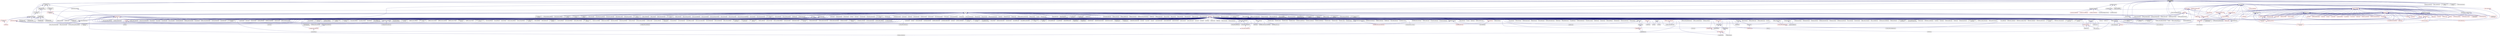 digraph "wait_all.hpp"
{
  edge [fontname="Helvetica",fontsize="10",labelfontname="Helvetica",labelfontsize="10"];
  node [fontname="Helvetica",fontsize="10",shape=record];
  Node173 [label="wait_all.hpp",height=0.2,width=0.4,color="black", fillcolor="grey75", style="filled", fontcolor="black"];
  Node173 -> Node174 [dir="back",color="midnightblue",fontsize="10",style="solid",fontname="Helvetica"];
  Node174 [label="ag_client.cpp",height=0.2,width=0.4,color="black", fillcolor="white", style="filled",URL="$d4/d5d/ag__client_8cpp.html"];
  Node173 -> Node175 [dir="back",color="midnightblue",fontsize="10",style="solid",fontname="Helvetica"];
  Node175 [label="grid.cpp",height=0.2,width=0.4,color="black", fillcolor="white", style="filled",URL="$d6/d1b/jacobi__component_2grid_8cpp.html"];
  Node173 -> Node176 [dir="back",color="midnightblue",fontsize="10",style="solid",fontname="Helvetica"];
  Node176 [label="random_mem_access_client.cpp",height=0.2,width=0.4,color="black", fillcolor="white", style="filled",URL="$df/d1b/random__mem__access__client_8cpp.html"];
  Node173 -> Node177 [dir="back",color="midnightblue",fontsize="10",style="solid",fontname="Helvetica"];
  Node177 [label="partitioned_vector\l_decl.hpp",height=0.2,width=0.4,color="black", fillcolor="white", style="filled",URL="$d2/d77/partitioned__vector__decl_8hpp.html"];
  Node177 -> Node178 [dir="back",color="midnightblue",fontsize="10",style="solid",fontname="Helvetica"];
  Node178 [label="partitioned_vector.hpp",height=0.2,width=0.4,color="black", fillcolor="white", style="filled",URL="$dc/d76/components_2containers_2partitioned__vector_2partitioned__vector_8hpp.html"];
  Node178 -> Node179 [dir="back",color="midnightblue",fontsize="10",style="solid",fontname="Helvetica"];
  Node179 [label="coarray.hpp",height=0.2,width=0.4,color="red", fillcolor="white", style="filled",URL="$d0/da7/coarray_8hpp.html"];
  Node178 -> Node182 [dir="back",color="midnightblue",fontsize="10",style="solid",fontname="Helvetica"];
  Node182 [label="partitioned_vector\l_view.hpp",height=0.2,width=0.4,color="red", fillcolor="white", style="filled",URL="$da/dc2/components_2containers_2partitioned__vector_2partitioned__vector__view_8hpp.html"];
  Node182 -> Node179 [dir="back",color="midnightblue",fontsize="10",style="solid",fontname="Helvetica"];
  Node178 -> Node188 [dir="back",color="midnightblue",fontsize="10",style="solid",fontname="Helvetica"];
  Node188 [label="partitioned_vector.hpp",height=0.2,width=0.4,color="red", fillcolor="white", style="filled",URL="$d5/d83/include_2partitioned__vector_8hpp.html"];
  Node188 -> Node189 [dir="back",color="midnightblue",fontsize="10",style="solid",fontname="Helvetica"];
  Node189 [label="partitioned_vector\l_spmd_foreach.cpp",height=0.2,width=0.4,color="black", fillcolor="white", style="filled",URL="$db/d7c/partitioned__vector__spmd__foreach_8cpp.html"];
  Node188 -> Node190 [dir="back",color="midnightblue",fontsize="10",style="solid",fontname="Helvetica"];
  Node190 [label="transpose_serial_vector.cpp",height=0.2,width=0.4,color="black", fillcolor="white", style="filled",URL="$d4/d04/transpose__serial__vector_8cpp.html"];
  Node188 -> Node191 [dir="back",color="midnightblue",fontsize="10",style="solid",fontname="Helvetica"];
  Node191 [label="minmax_element_performance.cpp",height=0.2,width=0.4,color="black", fillcolor="white", style="filled",URL="$d9/d93/minmax__element__performance_8cpp.html"];
  Node188 -> Node192 [dir="back",color="midnightblue",fontsize="10",style="solid",fontname="Helvetica"];
  Node192 [label="partitioned_vector\l_2201.cpp",height=0.2,width=0.4,color="black", fillcolor="white", style="filled",URL="$dc/d39/partitioned__vector__2201_8cpp.html"];
  Node178 -> Node199 [dir="back",color="midnightblue",fontsize="10",style="solid",fontname="Helvetica"];
  Node199 [label="partitioned_vector\l_component.cpp",height=0.2,width=0.4,color="black", fillcolor="white", style="filled",URL="$dc/db9/partitioned__vector__component_8cpp.html"];
  Node178 -> Node200 [dir="back",color="midnightblue",fontsize="10",style="solid",fontname="Helvetica"];
  Node200 [label="partitioned_vector\l_component_double.cpp",height=0.2,width=0.4,color="black", fillcolor="white", style="filled",URL="$d7/d93/partitioned__vector__component__double_8cpp.html"];
  Node178 -> Node201 [dir="back",color="midnightblue",fontsize="10",style="solid",fontname="Helvetica"];
  Node201 [label="partitioned_vector\l_component_int.cpp",height=0.2,width=0.4,color="black", fillcolor="white", style="filled",URL="$d6/d01/partitioned__vector__component__int_8cpp.html"];
  Node178 -> Node202 [dir="back",color="midnightblue",fontsize="10",style="solid",fontname="Helvetica"];
  Node202 [label="partitioned_vector\l_component_std_string.cpp",height=0.2,width=0.4,color="black", fillcolor="white", style="filled",URL="$d8/df2/partitioned__vector__component__std__string_8cpp.html"];
  Node177 -> Node203 [dir="back",color="midnightblue",fontsize="10",style="solid",fontname="Helvetica"];
  Node203 [label="partitioned_vector\l_component_impl.hpp",height=0.2,width=0.4,color="black", fillcolor="white", style="filled",URL="$d1/d79/partitioned__vector__component__impl_8hpp.html"];
  Node203 -> Node204 [dir="back",color="midnightblue",fontsize="10",style="solid",fontname="Helvetica"];
  Node204 [label="partitioned_vector\l_component.hpp",height=0.2,width=0.4,color="black", fillcolor="white", style="filled",URL="$d6/d38/partitioned__vector__component_8hpp.html"];
  Node204 -> Node199 [dir="back",color="midnightblue",fontsize="10",style="solid",fontname="Helvetica"];
  Node204 -> Node200 [dir="back",color="midnightblue",fontsize="10",style="solid",fontname="Helvetica"];
  Node204 -> Node201 [dir="back",color="midnightblue",fontsize="10",style="solid",fontname="Helvetica"];
  Node204 -> Node202 [dir="back",color="midnightblue",fontsize="10",style="solid",fontname="Helvetica"];
  Node203 -> Node205 [dir="back",color="midnightblue",fontsize="10",style="solid",fontname="Helvetica"];
  Node205 [label="partitioned_vector\l_impl.hpp",height=0.2,width=0.4,color="black", fillcolor="white", style="filled",URL="$d0/db1/partitioned__vector__impl_8hpp.html"];
  Node205 -> Node178 [dir="back",color="midnightblue",fontsize="10",style="solid",fontname="Helvetica"];
  Node177 -> Node205 [dir="back",color="midnightblue",fontsize="10",style="solid",fontname="Helvetica"];
  Node177 -> Node206 [dir="back",color="midnightblue",fontsize="10",style="solid",fontname="Helvetica"];
  Node206 [label="partitioned_vector\l_predef.hpp",height=0.2,width=0.4,color="black", fillcolor="white", style="filled",URL="$d4/dc4/components_2containers_2partitioned__vector_2partitioned__vector__predef_8hpp.html"];
  Node206 -> Node207 [dir="back",color="midnightblue",fontsize="10",style="solid",fontname="Helvetica"];
  Node207 [label="partitioned_vector\l_predef.hpp",height=0.2,width=0.4,color="red", fillcolor="white", style="filled",URL="$db/dea/include_2partitioned__vector__predef_8hpp.html"];
  Node207 -> Node208 [dir="back",color="midnightblue",fontsize="10",style="solid",fontname="Helvetica"];
  Node208 [label="partitioned_vector\l_foreach.cpp",height=0.2,width=0.4,color="black", fillcolor="white", style="filled",URL="$df/d5f/partitioned__vector__foreach_8cpp.html"];
  Node177 -> Node220 [dir="back",color="midnightblue",fontsize="10",style="solid",fontname="Helvetica"];
  Node220 [label="partitioned_vector.hpp",height=0.2,width=0.4,color="black", fillcolor="white", style="filled",URL="$de/d3e/runtime_2serialization_2partitioned__vector_8hpp.html"];
  Node220 -> Node221 [dir="back",color="midnightblue",fontsize="10",style="solid",fontname="Helvetica"];
  Node221 [label="serialization.hpp",height=0.2,width=0.4,color="red", fillcolor="white", style="filled",URL="$d8/d21/serialization_8hpp.html"];
  Node221 -> Node222 [dir="back",color="midnightblue",fontsize="10",style="solid",fontname="Helvetica"];
  Node222 [label="template_function_accumulator.cpp",height=0.2,width=0.4,color="black", fillcolor="white", style="filled",URL="$d5/d02/template__function__accumulator_8cpp.html"];
  Node221 -> Node223 [dir="back",color="midnightblue",fontsize="10",style="solid",fontname="Helvetica"];
  Node223 [label="cancelable_action.cpp",height=0.2,width=0.4,color="black", fillcolor="white", style="filled",URL="$d5/d0c/cancelable__action_8cpp.html"];
  Node221 -> Node224 [dir="back",color="midnightblue",fontsize="10",style="solid",fontname="Helvetica"];
  Node224 [label="hello_world_component.hpp",height=0.2,width=0.4,color="black", fillcolor="white", style="filled",URL="$df/df0/hello__world__component_8hpp.html"];
  Node224 -> Node225 [dir="back",color="midnightblue",fontsize="10",style="solid",fontname="Helvetica"];
  Node225 [label="hello_world_client.cpp",height=0.2,width=0.4,color="black", fillcolor="white", style="filled",URL="$d5/da6/hello__world__client_8cpp.html"];
  Node224 -> Node226 [dir="back",color="midnightblue",fontsize="10",style="solid",fontname="Helvetica"];
  Node226 [label="hello_world_component.cpp",height=0.2,width=0.4,color="black", fillcolor="white", style="filled",URL="$d8/daa/hello__world__component_8cpp.html"];
  Node221 -> Node235 [dir="back",color="midnightblue",fontsize="10",style="solid",fontname="Helvetica"];
  Node235 [label="fractals_struct.cpp",height=0.2,width=0.4,color="black", fillcolor="white", style="filled",URL="$d8/d2f/fractals__struct_8cpp.html"];
  Node221 -> Node236 [dir="back",color="midnightblue",fontsize="10",style="solid",fontname="Helvetica"];
  Node236 [label="pingpong.cpp",height=0.2,width=0.4,color="black", fillcolor="white", style="filled",URL="$dd/d4d/pingpong_8cpp.html"];
  Node221 -> Node240 [dir="back",color="midnightblue",fontsize="10",style="solid",fontname="Helvetica"];
  Node240 [label="transpose_block_numa.cpp",height=0.2,width=0.4,color="black", fillcolor="white", style="filled",URL="$dd/d3b/transpose__block__numa_8cpp.html"];
  Node221 -> Node241 [dir="back",color="midnightblue",fontsize="10",style="solid",fontname="Helvetica"];
  Node241 [label="osu_bcast.cpp",height=0.2,width=0.4,color="black", fillcolor="white", style="filled",URL="$d3/dca/osu__bcast_8cpp.html"];
  Node221 -> Node242 [dir="back",color="midnightblue",fontsize="10",style="solid",fontname="Helvetica"];
  Node242 [label="osu_bibw.cpp",height=0.2,width=0.4,color="black", fillcolor="white", style="filled",URL="$d2/d04/osu__bibw_8cpp.html"];
  Node221 -> Node243 [dir="back",color="midnightblue",fontsize="10",style="solid",fontname="Helvetica"];
  Node243 [label="osu_bw.cpp",height=0.2,width=0.4,color="black", fillcolor="white", style="filled",URL="$d4/d20/osu__bw_8cpp.html"];
  Node221 -> Node244 [dir="back",color="midnightblue",fontsize="10",style="solid",fontname="Helvetica"];
  Node244 [label="osu_latency.cpp",height=0.2,width=0.4,color="black", fillcolor="white", style="filled",URL="$df/d58/osu__latency_8cpp.html"];
  Node221 -> Node245 [dir="back",color="midnightblue",fontsize="10",style="solid",fontname="Helvetica"];
  Node245 [label="osu_multi_lat.cpp",height=0.2,width=0.4,color="black", fillcolor="white", style="filled",URL="$d7/d91/osu__multi__lat_8cpp.html"];
  Node221 -> Node246 [dir="back",color="midnightblue",fontsize="10",style="solid",fontname="Helvetica"];
  Node246 [label="pingpong_performance.cpp",height=0.2,width=0.4,color="black", fillcolor="white", style="filled",URL="$de/d03/pingpong__performance_8cpp.html"];
  Node221 -> Node247 [dir="back",color="midnightblue",fontsize="10",style="solid",fontname="Helvetica"];
  Node247 [label="action_move_semantics.cpp",height=0.2,width=0.4,color="black", fillcolor="white", style="filled",URL="$d4/db3/action__move__semantics_8cpp.html"];
  Node221 -> Node248 [dir="back",color="midnightblue",fontsize="10",style="solid",fontname="Helvetica"];
  Node248 [label="movable_objects.cpp",height=0.2,width=0.4,color="black", fillcolor="white", style="filled",URL="$d8/d65/movable__objects_8cpp.html"];
  Node221 -> Node249 [dir="back",color="midnightblue",fontsize="10",style="solid",fontname="Helvetica"];
  Node249 [label="duplicate_id_registration\l_1596.cpp",height=0.2,width=0.4,color="black", fillcolor="white", style="filled",URL="$db/d8d/duplicate__id__registration__1596_8cpp.html"];
  Node221 -> Node250 [dir="back",color="midnightblue",fontsize="10",style="solid",fontname="Helvetica"];
  Node250 [label="zero_copy_parcels_1001.cpp",height=0.2,width=0.4,color="black", fillcolor="white", style="filled",URL="$da/dfd/zero__copy__parcels__1001_8cpp.html"];
  Node221 -> Node251 [dir="back",color="midnightblue",fontsize="10",style="solid",fontname="Helvetica"];
  Node251 [label="managed_refcnt_checker.cpp",height=0.2,width=0.4,color="black", fillcolor="white", style="filled",URL="$d3/d8d/managed__refcnt__checker_8cpp.html"];
  Node221 -> Node252 [dir="back",color="midnightblue",fontsize="10",style="solid",fontname="Helvetica"];
  Node252 [label="simple_mobile_object.cpp",height=0.2,width=0.4,color="black", fillcolor="white", style="filled",URL="$d2/da7/simple__mobile__object_8cpp.html"];
  Node221 -> Node253 [dir="back",color="midnightblue",fontsize="10",style="solid",fontname="Helvetica"];
  Node253 [label="simple_refcnt_checker.cpp",height=0.2,width=0.4,color="black", fillcolor="white", style="filled",URL="$df/d16/simple__refcnt__checker_8cpp.html"];
  Node221 -> Node256 [dir="back",color="midnightblue",fontsize="10",style="solid",fontname="Helvetica"];
  Node256 [label="migrate_component.cpp",height=0.2,width=0.4,color="black", fillcolor="white", style="filled",URL="$dc/d78/migrate__component_8cpp.html"];
  Node173 -> Node205 [dir="back",color="midnightblue",fontsize="10",style="solid",fontname="Helvetica"];
  Node173 -> Node258 [dir="back",color="midnightblue",fontsize="10",style="solid",fontname="Helvetica"];
  Node258 [label="unordered_map.hpp",height=0.2,width=0.4,color="black", fillcolor="white", style="filled",URL="$d9/ddf/hpx_2components_2containers_2unordered_2unordered__map_8hpp.html"];
  Node258 -> Node259 [dir="back",color="midnightblue",fontsize="10",style="solid",fontname="Helvetica"];
  Node259 [label="component_storage.hpp",height=0.2,width=0.4,color="black", fillcolor="white", style="filled",URL="$d6/d36/components_2component__storage_2server_2component__storage_8hpp.html"];
  Node259 -> Node260 [dir="back",color="midnightblue",fontsize="10",style="solid",fontname="Helvetica"];
  Node260 [label="component_storage.hpp",height=0.2,width=0.4,color="red", fillcolor="white", style="filled",URL="$d0/dd6/components_2component__storage_2component__storage_8hpp.html"];
  Node259 -> Node264 [dir="back",color="midnightblue",fontsize="10",style="solid",fontname="Helvetica"];
  Node264 [label="migrate_from_storage.hpp",height=0.2,width=0.4,color="red", fillcolor="white", style="filled",URL="$d3/d9f/server_2migrate__from__storage_8hpp.html"];
  Node259 -> Node266 [dir="back",color="midnightblue",fontsize="10",style="solid",fontname="Helvetica"];
  Node266 [label="migrate_to_storage.hpp",height=0.2,width=0.4,color="red", fillcolor="white", style="filled",URL="$d4/d4c/server_2migrate__to__storage_8hpp.html"];
  Node259 -> Node268 [dir="back",color="midnightblue",fontsize="10",style="solid",fontname="Helvetica"];
  Node268 [label="component_storage_server.cpp",height=0.2,width=0.4,color="black", fillcolor="white", style="filled",URL="$d4/dcb/component__storage__server_8cpp.html"];
  Node258 -> Node269 [dir="back",color="midnightblue",fontsize="10",style="solid",fontname="Helvetica"];
  Node269 [label="unordered_map.hpp",height=0.2,width=0.4,color="black", fillcolor="white", style="filled",URL="$d6/d06/hpx_2include_2unordered__map_8hpp.html"];
  Node269 -> Node270 [dir="back",color="midnightblue",fontsize="10",style="solid",fontname="Helvetica"];
  Node270 [label="unordered_map.cpp",height=0.2,width=0.4,color="black", fillcolor="white", style="filled",URL="$d1/d75/unordered__map_8cpp.html"];
  Node258 -> Node271 [dir="back",color="midnightblue",fontsize="10",style="solid",fontname="Helvetica"];
  Node271 [label="partition_unordered\l_map_component.cpp",height=0.2,width=0.4,color="black", fillcolor="white", style="filled",URL="$d5/d34/partition__unordered__map__component_8cpp.html"];
  Node173 -> Node272 [dir="back",color="midnightblue",fontsize="10",style="solid",fontname="Helvetica"];
  Node272 [label="lcos.hpp",height=0.2,width=0.4,color="black", fillcolor="white", style="filled",URL="$d5/deb/lcos_8hpp.html"];
  Node272 -> Node273 [dir="back",color="midnightblue",fontsize="10",style="solid",fontname="Helvetica"];
  Node273 [label="allgather_and_gate.cpp",height=0.2,width=0.4,color="black", fillcolor="white", style="filled",URL="$d1/d56/allgather__and__gate_8cpp.html"];
  Node272 -> Node274 [dir="back",color="midnightblue",fontsize="10",style="solid",fontname="Helvetica"];
  Node274 [label="apex_balance.cpp",height=0.2,width=0.4,color="black", fillcolor="white", style="filled",URL="$d4/d8e/apex__balance_8cpp.html"];
  Node272 -> Node275 [dir="back",color="midnightblue",fontsize="10",style="solid",fontname="Helvetica"];
  Node275 [label="apex_policy_engine\l_active_thread_count.cpp",height=0.2,width=0.4,color="black", fillcolor="white", style="filled",URL="$d5/d01/apex__policy__engine__active__thread__count_8cpp.html"];
  Node272 -> Node276 [dir="back",color="midnightblue",fontsize="10",style="solid",fontname="Helvetica"];
  Node276 [label="apex_policy_engine\l_events.cpp",height=0.2,width=0.4,color="black", fillcolor="white", style="filled",URL="$df/d0f/apex__policy__engine__events_8cpp.html"];
  Node272 -> Node277 [dir="back",color="midnightblue",fontsize="10",style="solid",fontname="Helvetica"];
  Node277 [label="apex_policy_engine\l_periodic.cpp",height=0.2,width=0.4,color="black", fillcolor="white", style="filled",URL="$d5/d7b/apex__policy__engine__periodic_8cpp.html"];
  Node272 -> Node278 [dir="back",color="midnightblue",fontsize="10",style="solid",fontname="Helvetica"];
  Node278 [label="heartbeat.cpp",height=0.2,width=0.4,color="black", fillcolor="white", style="filled",URL="$d8/d98/heartbeat_8cpp.html"];
  Node272 -> Node224 [dir="back",color="midnightblue",fontsize="10",style="solid",fontname="Helvetica"];
  Node272 -> Node279 [dir="back",color="midnightblue",fontsize="10",style="solid",fontname="Helvetica"];
  Node279 [label="row.hpp",height=0.2,width=0.4,color="black", fillcolor="white", style="filled",URL="$dc/d69/row_8hpp.html"];
  Node279 -> Node280 [dir="back",color="midnightblue",fontsize="10",style="solid",fontname="Helvetica"];
  Node280 [label="grid.hpp",height=0.2,width=0.4,color="red", fillcolor="white", style="filled",URL="$dc/d8a/grid_8hpp.html"];
  Node280 -> Node281 [dir="back",color="midnightblue",fontsize="10",style="solid",fontname="Helvetica"];
  Node281 [label="jacobi.cpp",height=0.2,width=0.4,color="black", fillcolor="white", style="filled",URL="$d2/d27/jacobi_8cpp.html"];
  Node280 -> Node282 [dir="back",color="midnightblue",fontsize="10",style="solid",fontname="Helvetica"];
  Node282 [label="solver.hpp",height=0.2,width=0.4,color="red", fillcolor="white", style="filled",URL="$db/d9a/server_2solver_8hpp.html"];
  Node282 -> Node284 [dir="back",color="midnightblue",fontsize="10",style="solid",fontname="Helvetica"];
  Node284 [label="solver.cpp",height=0.2,width=0.4,color="black", fillcolor="white", style="filled",URL="$d6/d94/solver_8cpp.html"];
  Node280 -> Node175 [dir="back",color="midnightblue",fontsize="10",style="solid",fontname="Helvetica"];
  Node279 -> Node285 [dir="back",color="midnightblue",fontsize="10",style="solid",fontname="Helvetica"];
  Node285 [label="stencil_iterator.hpp",height=0.2,width=0.4,color="black", fillcolor="white", style="filled",URL="$dc/d5c/server_2stencil__iterator_8hpp.html"];
  Node285 -> Node282 [dir="back",color="midnightblue",fontsize="10",style="solid",fontname="Helvetica"];
  Node285 -> Node286 [dir="back",color="midnightblue",fontsize="10",style="solid",fontname="Helvetica"];
  Node286 [label="stencil_iterator.cpp",height=0.2,width=0.4,color="black", fillcolor="white", style="filled",URL="$d6/de1/server_2stencil__iterator_8cpp.html"];
  Node285 -> Node287 [dir="back",color="midnightblue",fontsize="10",style="solid",fontname="Helvetica"];
  Node287 [label="stencil_iterator.cpp",height=0.2,width=0.4,color="black", fillcolor="white", style="filled",URL="$d7/d71/stencil__iterator_8cpp.html"];
  Node279 -> Node175 [dir="back",color="midnightblue",fontsize="10",style="solid",fontname="Helvetica"];
  Node272 -> Node288 [dir="back",color="midnightblue",fontsize="10",style="solid",fontname="Helvetica"];
  Node288 [label="stencil_iterator.hpp",height=0.2,width=0.4,color="black", fillcolor="white", style="filled",URL="$d4/dc8/stencil__iterator_8hpp.html"];
  Node288 -> Node282 [dir="back",color="midnightblue",fontsize="10",style="solid",fontname="Helvetica"];
  Node288 -> Node285 [dir="back",color="midnightblue",fontsize="10",style="solid",fontname="Helvetica"];
  Node288 -> Node287 [dir="back",color="midnightblue",fontsize="10",style="solid",fontname="Helvetica"];
  Node272 -> Node285 [dir="back",color="midnightblue",fontsize="10",style="solid",fontname="Helvetica"];
  Node272 -> Node289 [dir="back",color="midnightblue",fontsize="10",style="solid",fontname="Helvetica"];
  Node289 [label="jacobi_hpx.cpp",height=0.2,width=0.4,color="black", fillcolor="white", style="filled",URL="$d8/d72/jacobi__hpx_8cpp.html"];
  Node272 -> Node290 [dir="back",color="midnightblue",fontsize="10",style="solid",fontname="Helvetica"];
  Node290 [label="jacobi_nonuniform_hpx.cpp",height=0.2,width=0.4,color="black", fillcolor="white", style="filled",URL="$de/d56/jacobi__nonuniform__hpx_8cpp.html"];
  Node272 -> Node291 [dir="back",color="midnightblue",fontsize="10",style="solid",fontname="Helvetica"];
  Node291 [label="enumerate_threads.cpp",height=0.2,width=0.4,color="black", fillcolor="white", style="filled",URL="$d3/dd4/enumerate__threads_8cpp.html"];
  Node272 -> Node292 [dir="back",color="midnightblue",fontsize="10",style="solid",fontname="Helvetica"];
  Node292 [label="fibonacci_await.cpp",height=0.2,width=0.4,color="black", fillcolor="white", style="filled",URL="$dc/d1c/fibonacci__await_8cpp.html"];
  Node272 -> Node293 [dir="back",color="midnightblue",fontsize="10",style="solid",fontname="Helvetica"];
  Node293 [label="fibonacci_dataflow.cpp",height=0.2,width=0.4,color="black", fillcolor="white", style="filled",URL="$df/d3d/fibonacci__dataflow_8cpp.html"];
  Node272 -> Node294 [dir="back",color="midnightblue",fontsize="10",style="solid",fontname="Helvetica"];
  Node294 [label="fibonacci_futures.cpp",height=0.2,width=0.4,color="black", fillcolor="white", style="filled",URL="$d6/de3/fibonacci__futures_8cpp.html"];
  Node272 -> Node295 [dir="back",color="midnightblue",fontsize="10",style="solid",fontname="Helvetica"];
  Node295 [label="fibonacci_futures_distributed.cpp",height=0.2,width=0.4,color="black", fillcolor="white", style="filled",URL="$d1/dc9/fibonacci__futures__distributed_8cpp.html"];
  Node272 -> Node296 [dir="back",color="midnightblue",fontsize="10",style="solid",fontname="Helvetica"];
  Node296 [label="fractals.cpp",height=0.2,width=0.4,color="black", fillcolor="white", style="filled",URL="$d8/d58/fractals_8cpp.html"];
  Node272 -> Node297 [dir="back",color="midnightblue",fontsize="10",style="solid",fontname="Helvetica"];
  Node297 [label="fractals_executor.cpp",height=0.2,width=0.4,color="black", fillcolor="white", style="filled",URL="$d9/da9/fractals__executor_8cpp.html"];
  Node272 -> Node235 [dir="back",color="midnightblue",fontsize="10",style="solid",fontname="Helvetica"];
  Node272 -> Node298 [dir="back",color="midnightblue",fontsize="10",style="solid",fontname="Helvetica"];
  Node298 [label="hello_world.cpp",height=0.2,width=0.4,color="black", fillcolor="white", style="filled",URL="$d0/d67/hello__world_8cpp.html"];
  Node272 -> Node299 [dir="back",color="midnightblue",fontsize="10",style="solid",fontname="Helvetica"];
  Node299 [label="latch_local.cpp",height=0.2,width=0.4,color="black", fillcolor="white", style="filled",URL="$dd/dd3/latch__local_8cpp.html"];
  Node272 -> Node300 [dir="back",color="midnightblue",fontsize="10",style="solid",fontname="Helvetica"];
  Node300 [label="latch_remote.cpp",height=0.2,width=0.4,color="black", fillcolor="white", style="filled",URL="$df/d59/latch__remote_8cpp.html"];
  Node272 -> Node301 [dir="back",color="midnightblue",fontsize="10",style="solid",fontname="Helvetica"];
  Node301 [label="local_channel.cpp",height=0.2,width=0.4,color="black", fillcolor="white", style="filled",URL="$d0/d3e/local__channel_8cpp.html"];
  Node272 -> Node236 [dir="back",color="midnightblue",fontsize="10",style="solid",fontname="Helvetica"];
  Node272 -> Node302 [dir="back",color="midnightblue",fontsize="10",style="solid",fontname="Helvetica"];
  Node302 [label="shared_mutex.cpp",height=0.2,width=0.4,color="black", fillcolor="white", style="filled",URL="$da/d0b/shared__mutex_8cpp.html"];
  Node272 -> Node303 [dir="back",color="midnightblue",fontsize="10",style="solid",fontname="Helvetica"];
  Node303 [label="wait_composition.cpp",height=0.2,width=0.4,color="black", fillcolor="white", style="filled",URL="$d6/d13/wait__composition_8cpp.html"];
  Node272 -> Node304 [dir="back",color="midnightblue",fontsize="10",style="solid",fontname="Helvetica"];
  Node304 [label="sheneos_compare.cpp",height=0.2,width=0.4,color="black", fillcolor="white", style="filled",URL="$dc/d11/sheneos__compare_8cpp.html"];
  Node272 -> Node305 [dir="back",color="midnightblue",fontsize="10",style="solid",fontname="Helvetica"];
  Node305 [label="spell_check_file.cpp",height=0.2,width=0.4,color="black", fillcolor="white", style="filled",URL="$df/df7/spell__check__file_8cpp.html"];
  Node272 -> Node306 [dir="back",color="midnightblue",fontsize="10",style="solid",fontname="Helvetica"];
  Node306 [label="spell_check_simple.cpp",height=0.2,width=0.4,color="black", fillcolor="white", style="filled",URL="$dd/d54/spell__check__simple_8cpp.html"];
  Node272 -> Node307 [dir="back",color="midnightblue",fontsize="10",style="solid",fontname="Helvetica"];
  Node307 [label="simple_central_tuplespace\l_client.cpp",height=0.2,width=0.4,color="black", fillcolor="white", style="filled",URL="$d1/d7b/simple__central__tuplespace__client_8cpp.html"];
  Node272 -> Node308 [dir="back",color="midnightblue",fontsize="10",style="solid",fontname="Helvetica"];
  Node308 [label="hpx.hpp",height=0.2,width=0.4,color="red", fillcolor="white", style="filled",URL="$d0/daa/hpx_8hpp.html"];
  Node308 -> Node309 [dir="back",color="midnightblue",fontsize="10",style="solid",fontname="Helvetica"];
  Node309 [label="1d_stencil_1.cpp",height=0.2,width=0.4,color="black", fillcolor="white", style="filled",URL="$d2/db1/1d__stencil__1_8cpp.html"];
  Node308 -> Node310 [dir="back",color="midnightblue",fontsize="10",style="solid",fontname="Helvetica"];
  Node310 [label="1d_stencil_2.cpp",height=0.2,width=0.4,color="black", fillcolor="white", style="filled",URL="$d3/dd1/1d__stencil__2_8cpp.html"];
  Node308 -> Node311 [dir="back",color="midnightblue",fontsize="10",style="solid",fontname="Helvetica"];
  Node311 [label="1d_stencil_3.cpp",height=0.2,width=0.4,color="black", fillcolor="white", style="filled",URL="$db/d19/1d__stencil__3_8cpp.html"];
  Node308 -> Node312 [dir="back",color="midnightblue",fontsize="10",style="solid",fontname="Helvetica"];
  Node312 [label="1d_stencil_4.cpp",height=0.2,width=0.4,color="black", fillcolor="white", style="filled",URL="$d1/d7d/1d__stencil__4_8cpp.html"];
  Node308 -> Node313 [dir="back",color="midnightblue",fontsize="10",style="solid",fontname="Helvetica"];
  Node313 [label="1d_stencil_4_parallel.cpp",height=0.2,width=0.4,color="black", fillcolor="white", style="filled",URL="$d6/d05/1d__stencil__4__parallel_8cpp.html"];
  Node308 -> Node314 [dir="back",color="midnightblue",fontsize="10",style="solid",fontname="Helvetica"];
  Node314 [label="1d_stencil_4_repart.cpp",height=0.2,width=0.4,color="black", fillcolor="white", style="filled",URL="$d0/d6b/1d__stencil__4__repart_8cpp.html"];
  Node308 -> Node315 [dir="back",color="midnightblue",fontsize="10",style="solid",fontname="Helvetica"];
  Node315 [label="1d_stencil_4_throttle.cpp",height=0.2,width=0.4,color="black", fillcolor="white", style="filled",URL="$d6/de5/1d__stencil__4__throttle_8cpp.html"];
  Node308 -> Node316 [dir="back",color="midnightblue",fontsize="10",style="solid",fontname="Helvetica"];
  Node316 [label="1d_stencil_5.cpp",height=0.2,width=0.4,color="black", fillcolor="white", style="filled",URL="$d7/d2a/1d__stencil__5_8cpp.html"];
  Node308 -> Node317 [dir="back",color="midnightblue",fontsize="10",style="solid",fontname="Helvetica"];
  Node317 [label="1d_stencil_6.cpp",height=0.2,width=0.4,color="black", fillcolor="white", style="filled",URL="$db/de7/1d__stencil__6_8cpp.html"];
  Node308 -> Node318 [dir="back",color="midnightblue",fontsize="10",style="solid",fontname="Helvetica"];
  Node318 [label="1d_stencil_7.cpp",height=0.2,width=0.4,color="black", fillcolor="white", style="filled",URL="$d4/d5a/1d__stencil__7_8cpp.html"];
  Node308 -> Node319 [dir="back",color="midnightblue",fontsize="10",style="solid",fontname="Helvetica"];
  Node319 [label="1d_stencil_8.cpp",height=0.2,width=0.4,color="black", fillcolor="white", style="filled",URL="$df/de0/1d__stencil__8_8cpp.html"];
  Node308 -> Node320 [dir="back",color="midnightblue",fontsize="10",style="solid",fontname="Helvetica"];
  Node320 [label="accumulator.cpp",height=0.2,width=0.4,color="black", fillcolor="white", style="filled",URL="$d1/d81/accumulator_8cpp.html"];
  Node308 -> Node321 [dir="back",color="midnightblue",fontsize="10",style="solid",fontname="Helvetica"];
  Node321 [label="accumulator.hpp",height=0.2,width=0.4,color="red", fillcolor="white", style="filled",URL="$d4/d9d/server_2accumulator_8hpp.html"];
  Node321 -> Node320 [dir="back",color="midnightblue",fontsize="10",style="solid",fontname="Helvetica"];
  Node308 -> Node324 [dir="back",color="midnightblue",fontsize="10",style="solid",fontname="Helvetica"];
  Node324 [label="template_function_accumulator.hpp",height=0.2,width=0.4,color="black", fillcolor="white", style="filled",URL="$d7/da6/server_2template__function__accumulator_8hpp.html"];
  Node324 -> Node222 [dir="back",color="midnightblue",fontsize="10",style="solid",fontname="Helvetica"];
  Node324 -> Node325 [dir="back",color="midnightblue",fontsize="10",style="solid",fontname="Helvetica"];
  Node325 [label="template_function_accumulator.hpp",height=0.2,width=0.4,color="red", fillcolor="white", style="filled",URL="$d3/de9/template__function__accumulator_8hpp.html"];
  Node308 -> Node327 [dir="back",color="midnightblue",fontsize="10",style="solid",fontname="Helvetica"];
  Node327 [label="template_accumulator.cpp",height=0.2,width=0.4,color="black", fillcolor="white", style="filled",URL="$d0/d4a/template__accumulator_8cpp.html"];
  Node308 -> Node222 [dir="back",color="midnightblue",fontsize="10",style="solid",fontname="Helvetica"];
  Node308 -> Node325 [dir="back",color="midnightblue",fontsize="10",style="solid",fontname="Helvetica"];
  Node308 -> Node328 [dir="back",color="midnightblue",fontsize="10",style="solid",fontname="Helvetica"];
  Node328 [label="allgather_module.cpp",height=0.2,width=0.4,color="black", fillcolor="white", style="filled",URL="$df/de4/allgather__module_8cpp.html"];
  Node308 -> Node329 [dir="back",color="midnightblue",fontsize="10",style="solid",fontname="Helvetica"];
  Node329 [label="allgather.cpp",height=0.2,width=0.4,color="black", fillcolor="white", style="filled",URL="$d7/d06/allgather_8cpp.html"];
  Node308 -> Node273 [dir="back",color="midnightblue",fontsize="10",style="solid",fontname="Helvetica"];
  Node308 -> Node174 [dir="back",color="midnightblue",fontsize="10",style="solid",fontname="Helvetica"];
  Node308 -> Node330 [dir="back",color="midnightblue",fontsize="10",style="solid",fontname="Helvetica"];
  Node330 [label="hpx_thread_phase.cpp",height=0.2,width=0.4,color="black", fillcolor="white", style="filled",URL="$d5/dca/hpx__thread__phase_8cpp.html"];
  Node308 -> Node331 [dir="back",color="midnightblue",fontsize="10",style="solid",fontname="Helvetica"];
  Node331 [label="os_thread_num.cpp",height=0.2,width=0.4,color="black", fillcolor="white", style="filled",URL="$d2/dfb/os__thread__num_8cpp.html"];
  Node308 -> Node223 [dir="back",color="midnightblue",fontsize="10",style="solid",fontname="Helvetica"];
  Node308 -> Node332 [dir="back",color="midnightblue",fontsize="10",style="solid",fontname="Helvetica"];
  Node332 [label="cancelable_action.hpp",height=0.2,width=0.4,color="black", fillcolor="white", style="filled",URL="$d5/d4d/server_2cancelable__action_8hpp.html"];
  Node332 -> Node223 [dir="back",color="midnightblue",fontsize="10",style="solid",fontname="Helvetica"];
  Node332 -> Node333 [dir="back",color="midnightblue",fontsize="10",style="solid",fontname="Helvetica"];
  Node333 [label="cancelable_action.hpp",height=0.2,width=0.4,color="red", fillcolor="white", style="filled",URL="$d0/da3/stubs_2cancelable__action_8hpp.html"];
  Node308 -> Node333 [dir="back",color="midnightblue",fontsize="10",style="solid",fontname="Helvetica"];
  Node308 -> Node335 [dir="back",color="midnightblue",fontsize="10",style="solid",fontname="Helvetica"];
  Node335 [label="cancelable_action_client.cpp",height=0.2,width=0.4,color="black", fillcolor="white", style="filled",URL="$d1/db8/cancelable__action__client_8cpp.html"];
  Node308 -> Node336 [dir="back",color="midnightblue",fontsize="10",style="solid",fontname="Helvetica"];
  Node336 [label="cublas_matmul.cpp",height=0.2,width=0.4,color="black", fillcolor="white", style="filled",URL="$dd/d84/cublas__matmul_8cpp.html"];
  Node308 -> Node337 [dir="back",color="midnightblue",fontsize="10",style="solid",fontname="Helvetica"];
  Node337 [label="win_perf_counters.cpp",height=0.2,width=0.4,color="black", fillcolor="white", style="filled",URL="$d8/d11/win__perf__counters_8cpp.html"];
  Node308 -> Node338 [dir="back",color="midnightblue",fontsize="10",style="solid",fontname="Helvetica"];
  Node338 [label="win_perf_counters.hpp",height=0.2,width=0.4,color="black", fillcolor="white", style="filled",URL="$d5/da7/win__perf__counters_8hpp.html"];
  Node308 -> Node224 [dir="back",color="midnightblue",fontsize="10",style="solid",fontname="Helvetica"];
  Node308 -> Node231 [dir="back",color="midnightblue",fontsize="10",style="solid",fontname="Helvetica"];
  Node231 [label="interpolate1d.cpp",height=0.2,width=0.4,color="black", fillcolor="white", style="filled",URL="$d0/d05/interpolate1d_8cpp.html"];
  Node308 -> Node230 [dir="back",color="midnightblue",fontsize="10",style="solid",fontname="Helvetica"];
  Node230 [label="partition.hpp",height=0.2,width=0.4,color="black", fillcolor="white", style="filled",URL="$d0/d7a/examples_2interpolate1d_2interpolate1d_2partition_8hpp.html"];
  Node230 -> Node231 [dir="back",color="midnightblue",fontsize="10",style="solid",fontname="Helvetica"];
  Node230 -> Node232 [dir="back",color="midnightblue",fontsize="10",style="solid",fontname="Helvetica"];
  Node232 [label="interpolate1d.hpp",height=0.2,width=0.4,color="red", fillcolor="white", style="filled",URL="$d4/dc7/interpolate1d_8hpp.html"];
  Node232 -> Node231 [dir="back",color="midnightblue",fontsize="10",style="solid",fontname="Helvetica"];
  Node308 -> Node229 [dir="back",color="midnightblue",fontsize="10",style="solid",fontname="Helvetica"];
  Node229 [label="partition.hpp",height=0.2,width=0.4,color="black", fillcolor="white", style="filled",URL="$d0/dff/examples_2interpolate1d_2interpolate1d_2server_2partition_8hpp.html"];
  Node229 -> Node230 [dir="back",color="midnightblue",fontsize="10",style="solid",fontname="Helvetica"];
  Node229 -> Node234 [dir="back",color="midnightblue",fontsize="10",style="solid",fontname="Helvetica"];
  Node234 [label="partition.cpp",height=0.2,width=0.4,color="black", fillcolor="white", style="filled",URL="$d0/d4f/examples_2interpolate1d_2interpolate1d_2server_2partition_8cpp.html"];
  Node308 -> Node232 [dir="back",color="midnightblue",fontsize="10",style="solid",fontname="Helvetica"];
  Node308 -> Node339 [dir="back",color="midnightblue",fontsize="10",style="solid",fontname="Helvetica"];
  Node339 [label="read_values.cpp",height=0.2,width=0.4,color="black", fillcolor="white", style="filled",URL="$d0/d8c/interpolate1d_2interpolate1d_2read__values_8cpp.html"];
  Node308 -> Node234 [dir="back",color="midnightblue",fontsize="10",style="solid",fontname="Helvetica"];
  Node308 -> Node281 [dir="back",color="midnightblue",fontsize="10",style="solid",fontname="Helvetica"];
  Node308 -> Node175 [dir="back",color="midnightblue",fontsize="10",style="solid",fontname="Helvetica"];
  Node308 -> Node340 [dir="back",color="midnightblue",fontsize="10",style="solid",fontname="Helvetica"];
  Node340 [label="row.cpp",height=0.2,width=0.4,color="black", fillcolor="white", style="filled",URL="$d3/d86/server_2row_8cpp.html"];
  Node308 -> Node284 [dir="back",color="midnightblue",fontsize="10",style="solid",fontname="Helvetica"];
  Node308 -> Node286 [dir="back",color="midnightblue",fontsize="10",style="solid",fontname="Helvetica"];
  Node308 -> Node287 [dir="back",color="midnightblue",fontsize="10",style="solid",fontname="Helvetica"];
  Node308 -> Node341 [dir="back",color="midnightblue",fontsize="10",style="solid",fontname="Helvetica"];
  Node341 [label="jacobi.cpp",height=0.2,width=0.4,color="black", fillcolor="white", style="filled",URL="$d3/d44/smp_2jacobi_8cpp.html"];
  Node308 -> Node289 [dir="back",color="midnightblue",fontsize="10",style="solid",fontname="Helvetica"];
  Node308 -> Node342 [dir="back",color="midnightblue",fontsize="10",style="solid",fontname="Helvetica"];
  Node342 [label="jacobi_nonuniform.cpp",height=0.2,width=0.4,color="black", fillcolor="white", style="filled",URL="$dd/ddc/jacobi__nonuniform_8cpp.html"];
  Node308 -> Node290 [dir="back",color="midnightblue",fontsize="10",style="solid",fontname="Helvetica"];
  Node308 -> Node343 [dir="back",color="midnightblue",fontsize="10",style="solid",fontname="Helvetica"];
  Node343 [label="nqueen.cpp",height=0.2,width=0.4,color="black", fillcolor="white", style="filled",URL="$db/dca/nqueen_8cpp.html"];
  Node308 -> Node344 [dir="back",color="midnightblue",fontsize="10",style="solid",fontname="Helvetica"];
  Node344 [label="nqueen.hpp",height=0.2,width=0.4,color="red", fillcolor="white", style="filled",URL="$de/d58/server_2nqueen_8hpp.html"];
  Node344 -> Node343 [dir="back",color="midnightblue",fontsize="10",style="solid",fontname="Helvetica"];
  Node308 -> Node347 [dir="back",color="midnightblue",fontsize="10",style="solid",fontname="Helvetica"];
  Node347 [label="nqueen_client.cpp",height=0.2,width=0.4,color="black", fillcolor="white", style="filled",URL="$d3/d5e/nqueen__client_8cpp.html"];
  Node308 -> Node348 [dir="back",color="midnightblue",fontsize="10",style="solid",fontname="Helvetica"];
  Node348 [label="sine.cpp",height=0.2,width=0.4,color="black", fillcolor="white", style="filled",URL="$d3/d0d/server_2sine_8cpp.html"];
  Node308 -> Node349 [dir="back",color="midnightblue",fontsize="10",style="solid",fontname="Helvetica"];
  Node349 [label="sine.hpp",height=0.2,width=0.4,color="black", fillcolor="white", style="filled",URL="$d8/dac/sine_8hpp.html"];
  Node349 -> Node348 [dir="back",color="midnightblue",fontsize="10",style="solid",fontname="Helvetica"];
  Node349 -> Node350 [dir="back",color="midnightblue",fontsize="10",style="solid",fontname="Helvetica"];
  Node350 [label="sine.cpp",height=0.2,width=0.4,color="black", fillcolor="white", style="filled",URL="$d5/dd8/sine_8cpp.html"];
  Node308 -> Node350 [dir="back",color="midnightblue",fontsize="10",style="solid",fontname="Helvetica"];
  Node308 -> Node351 [dir="back",color="midnightblue",fontsize="10",style="solid",fontname="Helvetica"];
  Node351 [label="sine_client.cpp",height=0.2,width=0.4,color="black", fillcolor="white", style="filled",URL="$db/d62/sine__client_8cpp.html"];
  Node308 -> Node352 [dir="back",color="midnightblue",fontsize="10",style="solid",fontname="Helvetica"];
  Node352 [label="qt.cpp",height=0.2,width=0.4,color="black", fillcolor="white", style="filled",URL="$df/d90/qt_8cpp.html"];
  Node308 -> Node353 [dir="back",color="midnightblue",fontsize="10",style="solid",fontname="Helvetica"];
  Node353 [label="queue_client.cpp",height=0.2,width=0.4,color="black", fillcolor="white", style="filled",URL="$d7/d96/queue__client_8cpp.html"];
  Node308 -> Node354 [dir="back",color="midnightblue",fontsize="10",style="solid",fontname="Helvetica"];
  Node354 [label="customize_async.cpp",height=0.2,width=0.4,color="black", fillcolor="white", style="filled",URL="$d0/d82/customize__async_8cpp.html"];
  Node308 -> Node355 [dir="back",color="midnightblue",fontsize="10",style="solid",fontname="Helvetica"];
  Node355 [label="data_actions.cpp",height=0.2,width=0.4,color="black", fillcolor="white", style="filled",URL="$dc/d68/data__actions_8cpp.html"];
  Node308 -> Node356 [dir="back",color="midnightblue",fontsize="10",style="solid",fontname="Helvetica"];
  Node356 [label="error_handling.cpp",height=0.2,width=0.4,color="black", fillcolor="white", style="filled",URL="$d9/d96/error__handling_8cpp.html"];
  Node308 -> Node357 [dir="back",color="midnightblue",fontsize="10",style="solid",fontname="Helvetica"];
  Node357 [label="event_synchronization.cpp",height=0.2,width=0.4,color="black", fillcolor="white", style="filled",URL="$d0/d35/event__synchronization_8cpp.html"];
  Node308 -> Node358 [dir="back",color="midnightblue",fontsize="10",style="solid",fontname="Helvetica"];
  Node358 [label="factorial.cpp",height=0.2,width=0.4,color="black", fillcolor="white", style="filled",URL="$d9/d00/factorial_8cpp.html"];
  Node308 -> Node359 [dir="back",color="midnightblue",fontsize="10",style="solid",fontname="Helvetica"];
  Node359 [label="file_serialization.cpp",height=0.2,width=0.4,color="black", fillcolor="white", style="filled",URL="$de/d58/file__serialization_8cpp.html"];
  Node308 -> Node360 [dir="back",color="midnightblue",fontsize="10",style="solid",fontname="Helvetica"];
  Node360 [label="init_globally.cpp",height=0.2,width=0.4,color="black", fillcolor="white", style="filled",URL="$d6/dad/init__globally_8cpp.html"];
  Node308 -> Node361 [dir="back",color="midnightblue",fontsize="10",style="solid",fontname="Helvetica"];
  Node361 [label="interest_calculator.cpp",height=0.2,width=0.4,color="black", fillcolor="white", style="filled",URL="$d2/d86/interest__calculator_8cpp.html"];
  Node308 -> Node362 [dir="back",color="midnightblue",fontsize="10",style="solid",fontname="Helvetica"];
  Node362 [label="non_atomic_rma.cpp",height=0.2,width=0.4,color="black", fillcolor="white", style="filled",URL="$d7/d8b/non__atomic__rma_8cpp.html"];
  Node308 -> Node189 [dir="back",color="midnightblue",fontsize="10",style="solid",fontname="Helvetica"];
  Node308 -> Node363 [dir="back",color="midnightblue",fontsize="10",style="solid",fontname="Helvetica"];
  Node363 [label="pipeline1.cpp",height=0.2,width=0.4,color="black", fillcolor="white", style="filled",URL="$d5/d77/pipeline1_8cpp.html"];
  Node308 -> Node364 [dir="back",color="midnightblue",fontsize="10",style="solid",fontname="Helvetica"];
  Node364 [label="quicksort.cpp",height=0.2,width=0.4,color="black", fillcolor="white", style="filled",URL="$d3/d1e/quicksort_8cpp.html"];
  Node308 -> Node365 [dir="back",color="midnightblue",fontsize="10",style="solid",fontname="Helvetica"];
  Node365 [label="receive_buffer.cpp",height=0.2,width=0.4,color="black", fillcolor="white", style="filled",URL="$d7/d10/receive__buffer_8cpp.html"];
  Node308 -> Node366 [dir="back",color="midnightblue",fontsize="10",style="solid",fontname="Helvetica"];
  Node366 [label="safe_object.cpp",height=0.2,width=0.4,color="black", fillcolor="white", style="filled",URL="$dd/d52/safe__object_8cpp.html"];
  Node308 -> Node367 [dir="back",color="midnightblue",fontsize="10",style="solid",fontname="Helvetica"];
  Node367 [label="sort_by_key_demo.cpp",height=0.2,width=0.4,color="black", fillcolor="white", style="filled",URL="$da/d20/sort__by__key__demo_8cpp.html"];
  Node308 -> Node368 [dir="back",color="midnightblue",fontsize="10",style="solid",fontname="Helvetica"];
  Node368 [label="timed_wake.cpp",height=0.2,width=0.4,color="black", fillcolor="white", style="filled",URL="$d8/df9/timed__wake_8cpp.html"];
  Node308 -> Node369 [dir="back",color="midnightblue",fontsize="10",style="solid",fontname="Helvetica"];
  Node369 [label="vector_counting_dotproduct.cpp",height=0.2,width=0.4,color="black", fillcolor="white", style="filled",URL="$df/de9/vector__counting__dotproduct_8cpp.html"];
  Node308 -> Node370 [dir="back",color="midnightblue",fontsize="10",style="solid",fontname="Helvetica"];
  Node370 [label="vector_zip_dotproduct.cpp",height=0.2,width=0.4,color="black", fillcolor="white", style="filled",URL="$dc/d18/vector__zip__dotproduct_8cpp.html"];
  Node308 -> Node371 [dir="back",color="midnightblue",fontsize="10",style="solid",fontname="Helvetica"];
  Node371 [label="zerocopy_rdma.cpp",height=0.2,width=0.4,color="black", fillcolor="white", style="filled",URL="$d1/dad/zerocopy__rdma_8cpp.html"];
  Node308 -> Node372 [dir="back",color="midnightblue",fontsize="10",style="solid",fontname="Helvetica"];
  Node372 [label="random_mem_access.cpp",height=0.2,width=0.4,color="black", fillcolor="white", style="filled",URL="$d1/d51/random__mem__access_8cpp.html"];
  Node308 -> Node373 [dir="back",color="midnightblue",fontsize="10",style="solid",fontname="Helvetica"];
  Node373 [label="random_mem_access.hpp",height=0.2,width=0.4,color="red", fillcolor="white", style="filled",URL="$d0/d19/server_2random__mem__access_8hpp.html"];
  Node373 -> Node372 [dir="back",color="midnightblue",fontsize="10",style="solid",fontname="Helvetica"];
  Node308 -> Node176 [dir="back",color="midnightblue",fontsize="10",style="solid",fontname="Helvetica"];
  Node308 -> Node376 [dir="back",color="midnightblue",fontsize="10",style="solid",fontname="Helvetica"];
  Node376 [label="oversubscribing_resource\l_partitioner.cpp",height=0.2,width=0.4,color="black", fillcolor="white", style="filled",URL="$dd/dee/oversubscribing__resource__partitioner_8cpp.html"];
  Node308 -> Node377 [dir="back",color="midnightblue",fontsize="10",style="solid",fontname="Helvetica"];
  Node377 [label="simple_resource_partitioner.cpp",height=0.2,width=0.4,color="black", fillcolor="white", style="filled",URL="$d5/df9/simple__resource__partitioner_8cpp.html"];
  Node308 -> Node378 [dir="back",color="midnightblue",fontsize="10",style="solid",fontname="Helvetica"];
  Node378 [label="dimension.hpp",height=0.2,width=0.4,color="red", fillcolor="white", style="filled",URL="$d6/d39/sheneos_2sheneos_2dimension_8hpp.html"];
  Node378 -> Node383 [dir="back",color="midnightblue",fontsize="10",style="solid",fontname="Helvetica"];
  Node383 [label="partition3d.hpp",height=0.2,width=0.4,color="black", fillcolor="white", style="filled",URL="$dd/dbf/server_2partition3d_8hpp.html"];
  Node383 -> Node384 [dir="back",color="midnightblue",fontsize="10",style="solid",fontname="Helvetica"];
  Node384 [label="partition3d.hpp",height=0.2,width=0.4,color="black", fillcolor="white", style="filled",URL="$d1/d50/partition3d_8hpp.html"];
  Node384 -> Node380 [dir="back",color="midnightblue",fontsize="10",style="solid",fontname="Helvetica"];
  Node380 [label="interpolator.cpp",height=0.2,width=0.4,color="black", fillcolor="white", style="filled",URL="$d5/d02/interpolator_8cpp.html"];
  Node384 -> Node385 [dir="back",color="midnightblue",fontsize="10",style="solid",fontname="Helvetica"];
  Node385 [label="interpolator.hpp",height=0.2,width=0.4,color="red", fillcolor="white", style="filled",URL="$dc/d3b/interpolator_8hpp.html"];
  Node385 -> Node380 [dir="back",color="midnightblue",fontsize="10",style="solid",fontname="Helvetica"];
  Node385 -> Node304 [dir="back",color="midnightblue",fontsize="10",style="solid",fontname="Helvetica"];
  Node385 -> Node387 [dir="back",color="midnightblue",fontsize="10",style="solid",fontname="Helvetica"];
  Node387 [label="sheneos_test.cpp",height=0.2,width=0.4,color="black", fillcolor="white", style="filled",URL="$d4/d6e/sheneos__test_8cpp.html"];
  Node383 -> Node382 [dir="back",color="midnightblue",fontsize="10",style="solid",fontname="Helvetica"];
  Node382 [label="partition3d.cpp",height=0.2,width=0.4,color="black", fillcolor="white", style="filled",URL="$de/d70/partition3d_8cpp.html"];
  Node308 -> Node380 [dir="back",color="midnightblue",fontsize="10",style="solid",fontname="Helvetica"];
  Node308 -> Node384 [dir="back",color="midnightblue",fontsize="10",style="solid",fontname="Helvetica"];
  Node308 -> Node383 [dir="back",color="midnightblue",fontsize="10",style="solid",fontname="Helvetica"];
  Node308 -> Node385 [dir="back",color="midnightblue",fontsize="10",style="solid",fontname="Helvetica"];
  Node308 -> Node388 [dir="back",color="midnightblue",fontsize="10",style="solid",fontname="Helvetica"];
  Node388 [label="configuration.hpp",height=0.2,width=0.4,color="red", fillcolor="white", style="filled",URL="$dc/d0a/configuration_8hpp.html"];
  Node388 -> Node385 [dir="back",color="midnightblue",fontsize="10",style="solid",fontname="Helvetica"];
  Node308 -> Node381 [dir="back",color="midnightblue",fontsize="10",style="solid",fontname="Helvetica"];
  Node381 [label="read_values.cpp",height=0.2,width=0.4,color="black", fillcolor="white", style="filled",URL="$d7/da4/sheneos_2sheneos_2read__values_8cpp.html"];
  Node308 -> Node382 [dir="back",color="midnightblue",fontsize="10",style="solid",fontname="Helvetica"];
  Node308 -> Node387 [dir="back",color="midnightblue",fontsize="10",style="solid",fontname="Helvetica"];
  Node308 -> Node389 [dir="back",color="midnightblue",fontsize="10",style="solid",fontname="Helvetica"];
  Node389 [label="startup_shutdown.cpp",height=0.2,width=0.4,color="black", fillcolor="white", style="filled",URL="$d3/dfc/server_2startup__shutdown_8cpp.html"];
  Node308 -> Node390 [dir="back",color="midnightblue",fontsize="10",style="solid",fontname="Helvetica"];
  Node390 [label="startup_shutdown.cpp",height=0.2,width=0.4,color="black", fillcolor="white", style="filled",URL="$d0/ddb/startup__shutdown_8cpp.html"];
  Node308 -> Node391 [dir="back",color="midnightblue",fontsize="10",style="solid",fontname="Helvetica"];
  Node391 [label="spin.cpp",height=0.2,width=0.4,color="black", fillcolor="white", style="filled",URL="$d7/df2/spin_8cpp.html"];
  Node308 -> Node392 [dir="back",color="midnightblue",fontsize="10",style="solid",fontname="Helvetica"];
  Node392 [label="throttle.cpp",height=0.2,width=0.4,color="black", fillcolor="white", style="filled",URL="$de/d56/server_2throttle_8cpp.html"];
  Node308 -> Node393 [dir="back",color="midnightblue",fontsize="10",style="solid",fontname="Helvetica"];
  Node393 [label="throttle.hpp",height=0.2,width=0.4,color="black", fillcolor="white", style="filled",URL="$db/dc9/server_2throttle_8hpp.html"];
  Node393 -> Node392 [dir="back",color="midnightblue",fontsize="10",style="solid",fontname="Helvetica"];
  Node393 -> Node394 [dir="back",color="midnightblue",fontsize="10",style="solid",fontname="Helvetica"];
  Node394 [label="throttle.hpp",height=0.2,width=0.4,color="black", fillcolor="white", style="filled",URL="$d5/dec/stubs_2throttle_8hpp.html"];
  Node394 -> Node395 [dir="back",color="midnightblue",fontsize="10",style="solid",fontname="Helvetica"];
  Node395 [label="throttle.hpp",height=0.2,width=0.4,color="red", fillcolor="white", style="filled",URL="$d2/d2e/throttle_8hpp.html"];
  Node395 -> Node396 [dir="back",color="midnightblue",fontsize="10",style="solid",fontname="Helvetica"];
  Node396 [label="throttle.cpp",height=0.2,width=0.4,color="black", fillcolor="white", style="filled",URL="$db/d02/throttle_8cpp.html"];
  Node308 -> Node394 [dir="back",color="midnightblue",fontsize="10",style="solid",fontname="Helvetica"];
  Node308 -> Node396 [dir="back",color="midnightblue",fontsize="10",style="solid",fontname="Helvetica"];
  Node308 -> Node395 [dir="back",color="midnightblue",fontsize="10",style="solid",fontname="Helvetica"];
  Node308 -> Node398 [dir="back",color="midnightblue",fontsize="10",style="solid",fontname="Helvetica"];
  Node398 [label="transpose_await.cpp",height=0.2,width=0.4,color="black", fillcolor="white", style="filled",URL="$de/d68/transpose__await_8cpp.html"];
  Node308 -> Node399 [dir="back",color="midnightblue",fontsize="10",style="solid",fontname="Helvetica"];
  Node399 [label="transpose_block.cpp",height=0.2,width=0.4,color="black", fillcolor="white", style="filled",URL="$d0/de1/transpose__block_8cpp.html"];
  Node308 -> Node240 [dir="back",color="midnightblue",fontsize="10",style="solid",fontname="Helvetica"];
  Node308 -> Node400 [dir="back",color="midnightblue",fontsize="10",style="solid",fontname="Helvetica"];
  Node400 [label="transpose_serial.cpp",height=0.2,width=0.4,color="black", fillcolor="white", style="filled",URL="$db/d74/transpose__serial_8cpp.html"];
  Node308 -> Node401 [dir="back",color="midnightblue",fontsize="10",style="solid",fontname="Helvetica"];
  Node401 [label="transpose_serial_block.cpp",height=0.2,width=0.4,color="black", fillcolor="white", style="filled",URL="$d8/daa/transpose__serial__block_8cpp.html"];
  Node308 -> Node190 [dir="back",color="midnightblue",fontsize="10",style="solid",fontname="Helvetica"];
  Node308 -> Node402 [dir="back",color="midnightblue",fontsize="10",style="solid",fontname="Helvetica"];
  Node402 [label="transpose_smp.cpp",height=0.2,width=0.4,color="black", fillcolor="white", style="filled",URL="$d2/d99/transpose__smp_8cpp.html"];
  Node308 -> Node403 [dir="back",color="midnightblue",fontsize="10",style="solid",fontname="Helvetica"];
  Node403 [label="transpose_smp_block.cpp",height=0.2,width=0.4,color="black", fillcolor="white", style="filled",URL="$da/d4d/transpose__smp__block_8cpp.html"];
  Node308 -> Node404 [dir="back",color="midnightblue",fontsize="10",style="solid",fontname="Helvetica"];
  Node404 [label="simple_central_tuplespace.hpp",height=0.2,width=0.4,color="red", fillcolor="white", style="filled",URL="$db/d69/server_2simple__central__tuplespace_8hpp.html"];
  Node404 -> Node405 [dir="back",color="midnightblue",fontsize="10",style="solid",fontname="Helvetica"];
  Node405 [label="simple_central_tuplespace.cpp",height=0.2,width=0.4,color="black", fillcolor="white", style="filled",URL="$d3/dec/simple__central__tuplespace_8cpp.html"];
  Node308 -> Node408 [dir="back",color="midnightblue",fontsize="10",style="solid",fontname="Helvetica"];
  Node408 [label="tuples_warehouse.hpp",height=0.2,width=0.4,color="black", fillcolor="white", style="filled",URL="$da/de6/tuples__warehouse_8hpp.html"];
  Node408 -> Node404 [dir="back",color="midnightblue",fontsize="10",style="solid",fontname="Helvetica"];
  Node308 -> Node405 [dir="back",color="midnightblue",fontsize="10",style="solid",fontname="Helvetica"];
  Node308 -> Node409 [dir="back",color="midnightblue",fontsize="10",style="solid",fontname="Helvetica"];
  Node409 [label="hpx_runtime.cpp",height=0.2,width=0.4,color="black", fillcolor="white", style="filled",URL="$d7/d1e/hpx__runtime_8cpp.html"];
  Node308 -> Node410 [dir="back",color="midnightblue",fontsize="10",style="solid",fontname="Helvetica"];
  Node410 [label="synchronize.cpp",height=0.2,width=0.4,color="black", fillcolor="white", style="filled",URL="$da/da2/synchronize_8cpp.html"];
  Node308 -> Node411 [dir="back",color="midnightblue",fontsize="10",style="solid",fontname="Helvetica"];
  Node411 [label="agas_cache_timings.cpp",height=0.2,width=0.4,color="black", fillcolor="white", style="filled",URL="$dd/d37/agas__cache__timings_8cpp.html"];
  Node308 -> Node412 [dir="back",color="midnightblue",fontsize="10",style="solid",fontname="Helvetica"];
  Node412 [label="async_overheads.cpp",height=0.2,width=0.4,color="black", fillcolor="white", style="filled",URL="$de/da6/async__overheads_8cpp.html"];
  Node308 -> Node413 [dir="back",color="midnightblue",fontsize="10",style="solid",fontname="Helvetica"];
  Node413 [label="coroutines_call_overhead.cpp",height=0.2,width=0.4,color="black", fillcolor="white", style="filled",URL="$da/d1e/coroutines__call__overhead_8cpp.html"];
  Node308 -> Node414 [dir="back",color="midnightblue",fontsize="10",style="solid",fontname="Helvetica"];
  Node414 [label="foreach_scaling.cpp",height=0.2,width=0.4,color="black", fillcolor="white", style="filled",URL="$d4/d94/foreach__scaling_8cpp.html"];
  Node308 -> Node415 [dir="back",color="midnightblue",fontsize="10",style="solid",fontname="Helvetica"];
  Node415 [label="function_object_wrapper\l_overhead.cpp",height=0.2,width=0.4,color="black", fillcolor="white", style="filled",URL="$d5/d6f/function__object__wrapper__overhead_8cpp.html"];
  Node308 -> Node416 [dir="back",color="midnightblue",fontsize="10",style="solid",fontname="Helvetica"];
  Node416 [label="hpx_homogeneous_timed\l_task_spawn_executors.cpp",height=0.2,width=0.4,color="black", fillcolor="white", style="filled",URL="$d1/d3b/hpx__homogeneous__timed__task__spawn__executors_8cpp.html"];
  Node308 -> Node417 [dir="back",color="midnightblue",fontsize="10",style="solid",fontname="Helvetica"];
  Node417 [label="htts2_hpx.cpp",height=0.2,width=0.4,color="black", fillcolor="white", style="filled",URL="$d2/daf/htts2__hpx_8cpp.html"];
  Node308 -> Node208 [dir="back",color="midnightblue",fontsize="10",style="solid",fontname="Helvetica"];
  Node308 -> Node418 [dir="back",color="midnightblue",fontsize="10",style="solid",fontname="Helvetica"];
  Node418 [label="serialization_overhead.cpp",height=0.2,width=0.4,color="black", fillcolor="white", style="filled",URL="$d3/df8/serialization__overhead_8cpp.html"];
  Node308 -> Node419 [dir="back",color="midnightblue",fontsize="10",style="solid",fontname="Helvetica"];
  Node419 [label="sizeof.cpp",height=0.2,width=0.4,color="black", fillcolor="white", style="filled",URL="$d3/d0f/sizeof_8cpp.html"];
  Node308 -> Node420 [dir="back",color="midnightblue",fontsize="10",style="solid",fontname="Helvetica"];
  Node420 [label="skynet.cpp",height=0.2,width=0.4,color="black", fillcolor="white", style="filled",URL="$d0/dc3/skynet_8cpp.html"];
  Node308 -> Node421 [dir="back",color="midnightblue",fontsize="10",style="solid",fontname="Helvetica"];
  Node421 [label="stencil3_iterators.cpp",height=0.2,width=0.4,color="black", fillcolor="white", style="filled",URL="$db/d9e/stencil3__iterators_8cpp.html"];
  Node308 -> Node422 [dir="back",color="midnightblue",fontsize="10",style="solid",fontname="Helvetica"];
  Node422 [label="stream.cpp",height=0.2,width=0.4,color="black", fillcolor="white", style="filled",URL="$da/d5f/stream_8cpp.html"];
  Node308 -> Node423 [dir="back",color="midnightblue",fontsize="10",style="solid",fontname="Helvetica"];
  Node423 [label="timed_task_spawn.cpp",height=0.2,width=0.4,color="black", fillcolor="white", style="filled",URL="$df/de1/timed__task__spawn_8cpp.html"];
  Node308 -> Node424 [dir="back",color="midnightblue",fontsize="10",style="solid",fontname="Helvetica"];
  Node424 [label="transform_reduce_binary\l_scaling.cpp",height=0.2,width=0.4,color="black", fillcolor="white", style="filled",URL="$d1/dae/transform__reduce__binary__scaling_8cpp.html"];
  Node308 -> Node425 [dir="back",color="midnightblue",fontsize="10",style="solid",fontname="Helvetica"];
  Node425 [label="transform_reduce_scaling.cpp",height=0.2,width=0.4,color="black", fillcolor="white", style="filled",URL="$db/d2a/transform__reduce__scaling_8cpp.html"];
  Node308 -> Node191 [dir="back",color="midnightblue",fontsize="10",style="solid",fontname="Helvetica"];
  Node308 -> Node426 [dir="back",color="midnightblue",fontsize="10",style="solid",fontname="Helvetica"];
  Node426 [label="barrier_performance.cpp",height=0.2,width=0.4,color="black", fillcolor="white", style="filled",URL="$d6/d6c/barrier__performance_8cpp.html"];
  Node308 -> Node427 [dir="back",color="midnightblue",fontsize="10",style="solid",fontname="Helvetica"];
  Node427 [label="network_storage.cpp",height=0.2,width=0.4,color="black", fillcolor="white", style="filled",URL="$db/daa/network__storage_8cpp.html"];
  Node308 -> Node428 [dir="back",color="midnightblue",fontsize="10",style="solid",fontname="Helvetica"];
  Node428 [label="simple_profiler.hpp",height=0.2,width=0.4,color="black", fillcolor="white", style="filled",URL="$d8/d02/simple__profiler_8hpp.html"];
  Node428 -> Node427 [dir="back",color="midnightblue",fontsize="10",style="solid",fontname="Helvetica"];
  Node308 -> Node241 [dir="back",color="midnightblue",fontsize="10",style="solid",fontname="Helvetica"];
  Node308 -> Node242 [dir="back",color="midnightblue",fontsize="10",style="solid",fontname="Helvetica"];
  Node308 -> Node243 [dir="back",color="midnightblue",fontsize="10",style="solid",fontname="Helvetica"];
  Node308 -> Node244 [dir="back",color="midnightblue",fontsize="10",style="solid",fontname="Helvetica"];
  Node308 -> Node245 [dir="back",color="midnightblue",fontsize="10",style="solid",fontname="Helvetica"];
  Node308 -> Node429 [dir="back",color="midnightblue",fontsize="10",style="solid",fontname="Helvetica"];
  Node429 [label="osu_scatter.cpp",height=0.2,width=0.4,color="black", fillcolor="white", style="filled",URL="$d4/d4c/osu__scatter_8cpp.html"];
  Node308 -> Node246 [dir="back",color="midnightblue",fontsize="10",style="solid",fontname="Helvetica"];
  Node308 -> Node430 [dir="back",color="midnightblue",fontsize="10",style="solid",fontname="Helvetica"];
  Node430 [label="benchmark_is_heap.cpp",height=0.2,width=0.4,color="black", fillcolor="white", style="filled",URL="$da/d4f/benchmark__is__heap_8cpp.html"];
  Node308 -> Node431 [dir="back",color="midnightblue",fontsize="10",style="solid",fontname="Helvetica"];
  Node431 [label="benchmark_is_heap_until.cpp",height=0.2,width=0.4,color="black", fillcolor="white", style="filled",URL="$dc/df5/benchmark__is__heap__until_8cpp.html"];
  Node308 -> Node432 [dir="back",color="midnightblue",fontsize="10",style="solid",fontname="Helvetica"];
  Node432 [label="benchmark_merge.cpp",height=0.2,width=0.4,color="black", fillcolor="white", style="filled",URL="$dd/d49/benchmark__merge_8cpp.html"];
  Node308 -> Node433 [dir="back",color="midnightblue",fontsize="10",style="solid",fontname="Helvetica"];
  Node433 [label="benchmark_partition.cpp",height=0.2,width=0.4,color="black", fillcolor="white", style="filled",URL="$d9/d88/benchmark__partition_8cpp.html"];
  Node308 -> Node434 [dir="back",color="midnightblue",fontsize="10",style="solid",fontname="Helvetica"];
  Node434 [label="benchmark_partition\l_copy.cpp",height=0.2,width=0.4,color="black", fillcolor="white", style="filled",URL="$d3/d0e/benchmark__partition__copy_8cpp.html"];
  Node308 -> Node435 [dir="back",color="midnightblue",fontsize="10",style="solid",fontname="Helvetica"];
  Node435 [label="benchmark_unique_copy.cpp",height=0.2,width=0.4,color="black", fillcolor="white", style="filled",URL="$d9/d53/benchmark__unique__copy_8cpp.html"];
  Node308 -> Node247 [dir="back",color="midnightblue",fontsize="10",style="solid",fontname="Helvetica"];
  Node308 -> Node248 [dir="back",color="midnightblue",fontsize="10",style="solid",fontname="Helvetica"];
  Node308 -> Node249 [dir="back",color="midnightblue",fontsize="10",style="solid",fontname="Helvetica"];
  Node308 -> Node436 [dir="back",color="midnightblue",fontsize="10",style="solid",fontname="Helvetica"];
  Node436 [label="pass_by_value_id_type\l_action.cpp",height=0.2,width=0.4,color="black", fillcolor="white", style="filled",URL="$d0/de6/pass__by__value__id__type__action_8cpp.html"];
  Node308 -> Node437 [dir="back",color="midnightblue",fontsize="10",style="solid",fontname="Helvetica"];
  Node437 [label="register_with_basename\l_1804.cpp",height=0.2,width=0.4,color="black", fillcolor="white", style="filled",URL="$db/d95/register__with__basename__1804_8cpp.html"];
  Node308 -> Node438 [dir="back",color="midnightblue",fontsize="10",style="solid",fontname="Helvetica"];
  Node438 [label="send_gid_keep_component\l_1624.cpp",height=0.2,width=0.4,color="black", fillcolor="white", style="filled",URL="$d9/d49/send__gid__keep__component__1624_8cpp.html"];
  Node308 -> Node439 [dir="back",color="midnightblue",fontsize="10",style="solid",fontname="Helvetica"];
  Node439 [label="algorithms.cc",height=0.2,width=0.4,color="black", fillcolor="white", style="filled",URL="$d5/d1b/algorithms_8cc.html"];
  Node308 -> Node440 [dir="back",color="midnightblue",fontsize="10",style="solid",fontname="Helvetica"];
  Node440 [label="matrix_hpx.hh",height=0.2,width=0.4,color="black", fillcolor="white", style="filled",URL="$d5/d89/matrix__hpx_8hh.html"];
  Node440 -> Node441 [dir="back",color="midnightblue",fontsize="10",style="solid",fontname="Helvetica"];
  Node441 [label="block_matrix.hh",height=0.2,width=0.4,color="red", fillcolor="white", style="filled",URL="$dc/de8/block__matrix_8hh.html"];
  Node441 -> Node439 [dir="back",color="midnightblue",fontsize="10",style="solid",fontname="Helvetica"];
  Node441 -> Node445 [dir="back",color="midnightblue",fontsize="10",style="solid",fontname="Helvetica"];
  Node445 [label="block_matrix.cc",height=0.2,width=0.4,color="black", fillcolor="white", style="filled",URL="$de/d88/block__matrix_8cc.html"];
  Node441 -> Node444 [dir="back",color="midnightblue",fontsize="10",style="solid",fontname="Helvetica"];
  Node444 [label="tests.cc",height=0.2,width=0.4,color="black", fillcolor="white", style="filled",URL="$d6/d96/tests_8cc.html"];
  Node440 -> Node439 [dir="back",color="midnightblue",fontsize="10",style="solid",fontname="Helvetica"];
  Node440 -> Node443 [dir="back",color="midnightblue",fontsize="10",style="solid",fontname="Helvetica"];
  Node443 [label="matrix_hpx.cc",height=0.2,width=0.4,color="black", fillcolor="white", style="filled",URL="$d7/d32/matrix__hpx_8cc.html"];
  Node308 -> Node441 [dir="back",color="midnightblue",fontsize="10",style="solid",fontname="Helvetica"];
  Node308 -> Node445 [dir="back",color="midnightblue",fontsize="10",style="solid",fontname="Helvetica"];
  Node308 -> Node446 [dir="back",color="midnightblue",fontsize="10",style="solid",fontname="Helvetica"];
  Node446 [label="main.cc",height=0.2,width=0.4,color="black", fillcolor="white", style="filled",URL="$d9/d0f/main_8cc.html"];
  Node308 -> Node447 [dir="back",color="midnightblue",fontsize="10",style="solid",fontname="Helvetica"];
  Node447 [label="matrix.cc",height=0.2,width=0.4,color="black", fillcolor="white", style="filled",URL="$d7/dea/matrix_8cc.html"];
  Node308 -> Node443 [dir="back",color="midnightblue",fontsize="10",style="solid",fontname="Helvetica"];
  Node308 -> Node444 [dir="back",color="midnightblue",fontsize="10",style="solid",fontname="Helvetica"];
  Node308 -> Node448 [dir="back",color="midnightblue",fontsize="10",style="solid",fontname="Helvetica"];
  Node448 [label="client_1950.cpp",height=0.2,width=0.4,color="black", fillcolor="white", style="filled",URL="$d0/d79/client__1950_8cpp.html"];
  Node308 -> Node449 [dir="back",color="midnightblue",fontsize="10",style="solid",fontname="Helvetica"];
  Node449 [label="commandline_options\l_1437.cpp",height=0.2,width=0.4,color="black", fillcolor="white", style="filled",URL="$d5/dbd/commandline__options__1437_8cpp.html"];
  Node308 -> Node450 [dir="back",color="midnightblue",fontsize="10",style="solid",fontname="Helvetica"];
  Node450 [label="moveonly_constructor\l_arguments_1405.cpp",height=0.2,width=0.4,color="black", fillcolor="white", style="filled",URL="$d3/dcf/moveonly__constructor__arguments__1405_8cpp.html"];
  Node308 -> Node192 [dir="back",color="midnightblue",fontsize="10",style="solid",fontname="Helvetica"];
  Node308 -> Node451 [dir="back",color="midnightblue",fontsize="10",style="solid",fontname="Helvetica"];
  Node451 [label="dynamic_counters_loaded\l_1508.cpp",height=0.2,width=0.4,color="black", fillcolor="white", style="filled",URL="$db/d58/dynamic__counters__loaded__1508_8cpp.html"];
  Node308 -> Node452 [dir="back",color="midnightblue",fontsize="10",style="solid",fontname="Helvetica"];
  Node452 [label="id_type_ref_counting\l_1032.cpp",height=0.2,width=0.4,color="black", fillcolor="white", style="filled",URL="$d8/dfd/id__type__ref__counting__1032_8cpp.html"];
  Node308 -> Node453 [dir="back",color="midnightblue",fontsize="10",style="solid",fontname="Helvetica"];
  Node453 [label="lost_output_2236.cpp",height=0.2,width=0.4,color="black", fillcolor="white", style="filled",URL="$db/dd0/lost__output__2236_8cpp.html"];
  Node308 -> Node454 [dir="back",color="midnightblue",fontsize="10",style="solid",fontname="Helvetica"];
  Node454 [label="no_output_1173.cpp",height=0.2,width=0.4,color="black", fillcolor="white", style="filled",URL="$de/d67/no__output__1173_8cpp.html"];
  Node308 -> Node455 [dir="back",color="midnightblue",fontsize="10",style="solid",fontname="Helvetica"];
  Node455 [label="after_588.cpp",height=0.2,width=0.4,color="black", fillcolor="white", style="filled",URL="$dc/dc0/after__588_8cpp.html"];
  Node308 -> Node456 [dir="back",color="midnightblue",fontsize="10",style="solid",fontname="Helvetica"];
  Node456 [label="async_callback_with\l_bound_callback.cpp",height=0.2,width=0.4,color="black", fillcolor="white", style="filled",URL="$d2/dae/async__callback__with__bound__callback_8cpp.html"];
  Node308 -> Node457 [dir="back",color="midnightblue",fontsize="10",style="solid",fontname="Helvetica"];
  Node457 [label="async_unwrap_1037.cpp",height=0.2,width=0.4,color="black", fillcolor="white", style="filled",URL="$d4/d13/async__unwrap__1037_8cpp.html"];
  Node308 -> Node458 [dir="back",color="midnightblue",fontsize="10",style="solid",fontname="Helvetica"];
  Node458 [label="barrier_hang.cpp",height=0.2,width=0.4,color="black", fillcolor="white", style="filled",URL="$dd/d8b/barrier__hang_8cpp.html"];
  Node308 -> Node459 [dir="back",color="midnightblue",fontsize="10",style="solid",fontname="Helvetica"];
  Node459 [label="call_promise_get_gid\l_more_than_once.cpp",height=0.2,width=0.4,color="black", fillcolor="white", style="filled",URL="$d4/dd8/call__promise__get__gid__more__than__once_8cpp.html"];
  Node308 -> Node460 [dir="back",color="midnightblue",fontsize="10",style="solid",fontname="Helvetica"];
  Node460 [label="channel_register_as\l_2722.cpp",height=0.2,width=0.4,color="black", fillcolor="white", style="filled",URL="$d4/d98/channel__register__as__2722_8cpp.html"];
  Node308 -> Node461 [dir="back",color="midnightblue",fontsize="10",style="solid",fontname="Helvetica"];
  Node461 [label="dataflow_action_2008.cpp",height=0.2,width=0.4,color="black", fillcolor="white", style="filled",URL="$da/dad/dataflow__action__2008_8cpp.html"];
  Node308 -> Node462 [dir="back",color="midnightblue",fontsize="10",style="solid",fontname="Helvetica"];
  Node462 [label="dataflow_const_functor\l_773.cpp",height=0.2,width=0.4,color="black", fillcolor="white", style="filled",URL="$d3/df2/dataflow__const__functor__773_8cpp.html"];
  Node308 -> Node463 [dir="back",color="midnightblue",fontsize="10",style="solid",fontname="Helvetica"];
  Node463 [label="dataflow_future_swap.cpp",height=0.2,width=0.4,color="black", fillcolor="white", style="filled",URL="$dc/d8c/dataflow__future__swap_8cpp.html"];
  Node308 -> Node464 [dir="back",color="midnightblue",fontsize="10",style="solid",fontname="Helvetica"];
  Node464 [label="dataflow_future_swap2.cpp",height=0.2,width=0.4,color="black", fillcolor="white", style="filled",URL="$d1/db3/dataflow__future__swap2_8cpp.html"];
  Node308 -> Node465 [dir="back",color="midnightblue",fontsize="10",style="solid",fontname="Helvetica"];
  Node465 [label="dataflow_launch_775.cpp",height=0.2,width=0.4,color="black", fillcolor="white", style="filled",URL="$d7/d0d/dataflow__launch__775_8cpp.html"];
  Node308 -> Node466 [dir="back",color="midnightblue",fontsize="10",style="solid",fontname="Helvetica"];
  Node466 [label="dataflow_recursion\l_1613.cpp",height=0.2,width=0.4,color="black", fillcolor="white", style="filled",URL="$d0/d1f/dataflow__recursion__1613_8cpp.html"];
  Node308 -> Node467 [dir="back",color="midnightblue",fontsize="10",style="solid",fontname="Helvetica"];
  Node467 [label="dataflow_using_774.cpp",height=0.2,width=0.4,color="black", fillcolor="white", style="filled",URL="$d7/dfa/dataflow__using__774_8cpp.html"];
  Node308 -> Node468 [dir="back",color="midnightblue",fontsize="10",style="solid",fontname="Helvetica"];
  Node468 [label="exception_from_continuation\l_1613.cpp",height=0.2,width=0.4,color="black", fillcolor="white", style="filled",URL="$db/d28/exception__from__continuation__1613_8cpp.html"];
  Node308 -> Node469 [dir="back",color="midnightblue",fontsize="10",style="solid",fontname="Helvetica"];
  Node469 [label="fail_future_2667.cpp",height=0.2,width=0.4,color="black", fillcolor="white", style="filled",URL="$db/d7e/fail__future__2667_8cpp.html"];
  Node308 -> Node470 [dir="back",color="midnightblue",fontsize="10",style="solid",fontname="Helvetica"];
  Node470 [label="future_2667.cpp",height=0.2,width=0.4,color="black", fillcolor="white", style="filled",URL="$d2/dfd/future__2667_8cpp.html"];
  Node308 -> Node471 [dir="back",color="midnightblue",fontsize="10",style="solid",fontname="Helvetica"];
  Node471 [label="future_790.cpp",height=0.2,width=0.4,color="black", fillcolor="white", style="filled",URL="$de/d3d/future__790_8cpp.html"];
  Node308 -> Node472 [dir="back",color="midnightblue",fontsize="10",style="solid",fontname="Helvetica"];
  Node472 [label="future_unwrap_1182.cpp",height=0.2,width=0.4,color="black", fillcolor="white", style="filled",URL="$df/d7a/future__unwrap__1182_8cpp.html"];
  Node308 -> Node473 [dir="back",color="midnightblue",fontsize="10",style="solid",fontname="Helvetica"];
  Node473 [label="future_unwrap_878.cpp",height=0.2,width=0.4,color="black", fillcolor="white", style="filled",URL="$d9/ddf/future__unwrap__878_8cpp.html"];
  Node308 -> Node474 [dir="back",color="midnightblue",fontsize="10",style="solid",fontname="Helvetica"];
  Node474 [label="ignore_while_locked\l_1485.cpp",height=0.2,width=0.4,color="black", fillcolor="white", style="filled",URL="$db/d24/ignore__while__locked__1485_8cpp.html"];
  Node308 -> Node475 [dir="back",color="midnightblue",fontsize="10",style="solid",fontname="Helvetica"];
  Node475 [label="lifetime_588.cpp",height=0.2,width=0.4,color="black", fillcolor="white", style="filled",URL="$d7/dca/lifetime__588_8cpp.html"];
  Node308 -> Node476 [dir="back",color="midnightblue",fontsize="10",style="solid",fontname="Helvetica"];
  Node476 [label="lifetime_588_1.cpp",height=0.2,width=0.4,color="black", fillcolor="white", style="filled",URL="$de/d75/lifetime__588__1_8cpp.html"];
  Node308 -> Node477 [dir="back",color="midnightblue",fontsize="10",style="solid",fontname="Helvetica"];
  Node477 [label="multiple_gather_ops\l_2001.cpp",height=0.2,width=0.4,color="black", fillcolor="white", style="filled",URL="$d3/d95/multiple__gather__ops__2001_8cpp.html"];
  Node308 -> Node478 [dir="back",color="midnightblue",fontsize="10",style="solid",fontname="Helvetica"];
  Node478 [label="promise_1620.cpp",height=0.2,width=0.4,color="black", fillcolor="white", style="filled",URL="$d2/d67/promise__1620_8cpp.html"];
  Node308 -> Node479 [dir="back",color="midnightblue",fontsize="10",style="solid",fontname="Helvetica"];
  Node479 [label="promise_leak_996.cpp",height=0.2,width=0.4,color="black", fillcolor="white", style="filled",URL="$d0/d7e/promise__leak__996_8cpp.html"];
  Node308 -> Node480 [dir="back",color="midnightblue",fontsize="10",style="solid",fontname="Helvetica"];
  Node480 [label="receive_buffer_1733.cpp",height=0.2,width=0.4,color="black", fillcolor="white", style="filled",URL="$d1/d0e/receive__buffer__1733_8cpp.html"];
  Node308 -> Node481 [dir="back",color="midnightblue",fontsize="10",style="solid",fontname="Helvetica"];
  Node481 [label="safely_destroy_promise\l_1481.cpp",height=0.2,width=0.4,color="black", fillcolor="white", style="filled",URL="$dd/d62/safely__destroy__promise__1481_8cpp.html"];
  Node308 -> Node482 [dir="back",color="midnightblue",fontsize="10",style="solid",fontname="Helvetica"];
  Node482 [label="set_hpx_limit_798.cpp",height=0.2,width=0.4,color="black", fillcolor="white", style="filled",URL="$d2/dfb/set__hpx__limit__798_8cpp.html"];
  Node308 -> Node483 [dir="back",color="midnightblue",fontsize="10",style="solid",fontname="Helvetica"];
  Node483 [label="shared_mutex_1702.cpp",height=0.2,width=0.4,color="black", fillcolor="white", style="filled",URL="$d2/d66/shared__mutex__1702_8cpp.html"];
  Node308 -> Node484 [dir="back",color="midnightblue",fontsize="10",style="solid",fontname="Helvetica"];
  Node484 [label="shared_stated_leaked\l_1211.cpp",height=0.2,width=0.4,color="black", fillcolor="white", style="filled",URL="$dc/dce/shared__stated__leaked__1211_8cpp.html"];
  Node308 -> Node485 [dir="back",color="midnightblue",fontsize="10",style="solid",fontname="Helvetica"];
  Node485 [label="split_future_2246.cpp",height=0.2,width=0.4,color="black", fillcolor="white", style="filled",URL="$db/d2b/split__future__2246_8cpp.html"];
  Node308 -> Node486 [dir="back",color="midnightblue",fontsize="10",style="solid",fontname="Helvetica"];
  Node486 [label="wait_all_hang_1946.cpp",height=0.2,width=0.4,color="black", fillcolor="white", style="filled",URL="$d5/d69/wait__all__hang__1946_8cpp.html"];
  Node308 -> Node487 [dir="back",color="midnightblue",fontsize="10",style="solid",fontname="Helvetica"];
  Node487 [label="wait_for_1751.cpp",height=0.2,width=0.4,color="black", fillcolor="white", style="filled",URL="$d9/d48/wait__for__1751_8cpp.html"];
  Node308 -> Node488 [dir="back",color="midnightblue",fontsize="10",style="solid",fontname="Helvetica"];
  Node488 [label="when_all_vectors_1623.cpp",height=0.2,width=0.4,color="black", fillcolor="white", style="filled",URL="$dd/d2e/when__all__vectors__1623_8cpp.html"];
  Node308 -> Node489 [dir="back",color="midnightblue",fontsize="10",style="solid",fontname="Helvetica"];
  Node489 [label="multiple_init.cpp",height=0.2,width=0.4,color="black", fillcolor="white", style="filled",URL="$df/d43/multiple__init_8cpp.html"];
  Node308 -> Node490 [dir="back",color="midnightblue",fontsize="10",style="solid",fontname="Helvetica"];
  Node490 [label="is_executor_1691.cpp",height=0.2,width=0.4,color="black", fillcolor="white", style="filled",URL="$d2/d1e/is__executor__1691_8cpp.html"];
  Node308 -> Node491 [dir="back",color="midnightblue",fontsize="10",style="solid",fontname="Helvetica"];
  Node491 [label="for_each_annotated\l_function.cpp",height=0.2,width=0.4,color="black", fillcolor="white", style="filled",URL="$d5/dbf/for__each__annotated__function_8cpp.html"];
  Node308 -> Node492 [dir="back",color="midnightblue",fontsize="10",style="solid",fontname="Helvetica"];
  Node492 [label="for_loop_2281.cpp",height=0.2,width=0.4,color="black", fillcolor="white", style="filled",URL="$de/d36/for__loop__2281_8cpp.html"];
  Node308 -> Node493 [dir="back",color="midnightblue",fontsize="10",style="solid",fontname="Helvetica"];
  Node493 [label="minimal_findend.cpp",height=0.2,width=0.4,color="black", fillcolor="white", style="filled",URL="$da/d34/minimal__findend_8cpp.html"];
  Node308 -> Node494 [dir="back",color="midnightblue",fontsize="10",style="solid",fontname="Helvetica"];
  Node494 [label="scan_different_inits.cpp",height=0.2,width=0.4,color="black", fillcolor="white", style="filled",URL="$d6/d4b/scan__different__inits_8cpp.html"];
  Node308 -> Node495 [dir="back",color="midnightblue",fontsize="10",style="solid",fontname="Helvetica"];
  Node495 [label="scan_non_commutative.cpp",height=0.2,width=0.4,color="black", fillcolor="white", style="filled",URL="$d8/de4/scan__non__commutative_8cpp.html"];
  Node308 -> Node496 [dir="back",color="midnightblue",fontsize="10",style="solid",fontname="Helvetica"];
  Node496 [label="scan_shortlength.cpp",height=0.2,width=0.4,color="black", fillcolor="white", style="filled",URL="$de/d75/scan__shortlength_8cpp.html"];
  Node308 -> Node497 [dir="back",color="midnightblue",fontsize="10",style="solid",fontname="Helvetica"];
  Node497 [label="search_zerolength.cpp",height=0.2,width=0.4,color="black", fillcolor="white", style="filled",URL="$d0/d9f/search__zerolength_8cpp.html"];
  Node308 -> Node498 [dir="back",color="midnightblue",fontsize="10",style="solid",fontname="Helvetica"];
  Node498 [label="static_chunker_2282.cpp",height=0.2,width=0.4,color="black", fillcolor="white", style="filled",URL="$d5/d52/static__chunker__2282_8cpp.html"];
  Node308 -> Node499 [dir="back",color="midnightblue",fontsize="10",style="solid",fontname="Helvetica"];
  Node499 [label="papi_counters_active\l_interface.cpp",height=0.2,width=0.4,color="black", fillcolor="white", style="filled",URL="$db/dd5/papi__counters__active__interface_8cpp.html"];
  Node308 -> Node500 [dir="back",color="midnightblue",fontsize="10",style="solid",fontname="Helvetica"];
  Node500 [label="papi_counters_basic\l_functions.cpp",height=0.2,width=0.4,color="black", fillcolor="white", style="filled",URL="$da/dc8/papi__counters__basic__functions_8cpp.html"];
  Node308 -> Node501 [dir="back",color="midnightblue",fontsize="10",style="solid",fontname="Helvetica"];
  Node501 [label="papi_counters_segfault\l_1890.cpp",height=0.2,width=0.4,color="black", fillcolor="white", style="filled",URL="$df/d76/papi__counters__segfault__1890_8cpp.html"];
  Node308 -> Node502 [dir="back",color="midnightblue",fontsize="10",style="solid",fontname="Helvetica"];
  Node502 [label="statistics_2666.cpp",height=0.2,width=0.4,color="black", fillcolor="white", style="filled",URL="$d7/d98/statistics__2666_8cpp.html"];
  Node308 -> Node503 [dir="back",color="midnightblue",fontsize="10",style="solid",fontname="Helvetica"];
  Node503 [label="uptime_1737.cpp",height=0.2,width=0.4,color="black", fillcolor="white", style="filled",URL="$d7/d12/uptime__1737_8cpp.html"];
  Node308 -> Node504 [dir="back",color="midnightblue",fontsize="10",style="solid",fontname="Helvetica"];
  Node504 [label="block_os_threads_1036.cpp",height=0.2,width=0.4,color="black", fillcolor="white", style="filled",URL="$d7/d92/block__os__threads__1036_8cpp.html"];
  Node308 -> Node505 [dir="back",color="midnightblue",fontsize="10",style="solid",fontname="Helvetica"];
  Node505 [label="resume_priority.cpp",height=0.2,width=0.4,color="black", fillcolor="white", style="filled",URL="$de/d5e/resume__priority_8cpp.html"];
  Node308 -> Node506 [dir="back",color="midnightblue",fontsize="10",style="solid",fontname="Helvetica"];
  Node506 [label="thread_data_1111.cpp",height=0.2,width=0.4,color="black", fillcolor="white", style="filled",URL="$d5/d15/thread__data__1111_8cpp.html"];
  Node308 -> Node507 [dir="back",color="midnightblue",fontsize="10",style="solid",fontname="Helvetica"];
  Node507 [label="thread_pool_executor\l_1112.cpp",height=0.2,width=0.4,color="black", fillcolor="white", style="filled",URL="$df/daa/thread__pool__executor__1112_8cpp.html"];
  Node308 -> Node508 [dir="back",color="midnightblue",fontsize="10",style="solid",fontname="Helvetica"];
  Node508 [label="thread_pool_executor\l_1114.cpp",height=0.2,width=0.4,color="black", fillcolor="white", style="filled",URL="$d8/d63/thread__pool__executor__1114_8cpp.html"];
  Node308 -> Node509 [dir="back",color="midnightblue",fontsize="10",style="solid",fontname="Helvetica"];
  Node509 [label="thread_rescheduling.cpp",height=0.2,width=0.4,color="black", fillcolor="white", style="filled",URL="$d6/d6d/thread__rescheduling_8cpp.html"];
  Node308 -> Node510 [dir="back",color="midnightblue",fontsize="10",style="solid",fontname="Helvetica"];
  Node510 [label="thread_suspend_duration.cpp",height=0.2,width=0.4,color="black", fillcolor="white", style="filled",URL="$db/d59/thread__suspend__duration_8cpp.html"];
  Node308 -> Node511 [dir="back",color="midnightblue",fontsize="10",style="solid",fontname="Helvetica"];
  Node511 [label="thread_suspend_pending.cpp",height=0.2,width=0.4,color="black", fillcolor="white", style="filled",URL="$de/d29/thread__suspend__pending_8cpp.html"];
  Node308 -> Node512 [dir="back",color="midnightblue",fontsize="10",style="solid",fontname="Helvetica"];
  Node512 [label="threads_all_1422.cpp",height=0.2,width=0.4,color="black", fillcolor="white", style="filled",URL="$d2/d38/threads__all__1422_8cpp.html"];
  Node308 -> Node513 [dir="back",color="midnightblue",fontsize="10",style="solid",fontname="Helvetica"];
  Node513 [label="unhandled_exception\l_582.cpp",height=0.2,width=0.4,color="black", fillcolor="white", style="filled",URL="$d9/d1e/unhandled__exception__582_8cpp.html"];
  Node308 -> Node514 [dir="back",color="midnightblue",fontsize="10",style="solid",fontname="Helvetica"];
  Node514 [label="configuration_1572.cpp",height=0.2,width=0.4,color="black", fillcolor="white", style="filled",URL="$d9/d26/configuration__1572_8cpp.html"];
  Node308 -> Node515 [dir="back",color="midnightblue",fontsize="10",style="solid",fontname="Helvetica"];
  Node515 [label="function_argument.cpp",height=0.2,width=0.4,color="black", fillcolor="white", style="filled",URL="$db/da3/function__argument_8cpp.html"];
  Node308 -> Node516 [dir="back",color="midnightblue",fontsize="10",style="solid",fontname="Helvetica"];
  Node516 [label="serialize_buffer_1069.cpp",height=0.2,width=0.4,color="black", fillcolor="white", style="filled",URL="$d4/dc0/serialize__buffer__1069_8cpp.html"];
  Node308 -> Node517 [dir="back",color="midnightblue",fontsize="10",style="solid",fontname="Helvetica"];
  Node517 [label="unwrapped_1528.cpp",height=0.2,width=0.4,color="black", fillcolor="white", style="filled",URL="$d7/d63/unwrapped__1528_8cpp.html"];
  Node308 -> Node251 [dir="back",color="midnightblue",fontsize="10",style="solid",fontname="Helvetica"];
  Node308 -> Node518 [dir="back",color="midnightblue",fontsize="10",style="solid",fontname="Helvetica"];
  Node518 [label="managed_refcnt_checker.hpp",height=0.2,width=0.4,color="red", fillcolor="white", style="filled",URL="$db/dd0/managed__refcnt__checker_8hpp.html"];
  Node518 -> Node528 [dir="back",color="midnightblue",fontsize="10",style="solid",fontname="Helvetica"];
  Node528 [label="split_credit.cpp",height=0.2,width=0.4,color="black", fillcolor="white", style="filled",URL="$dc/d1c/split__credit_8cpp.html"];
  Node308 -> Node531 [dir="back",color="midnightblue",fontsize="10",style="solid",fontname="Helvetica"];
  Node531 [label="managed_refcnt_checker.cpp",height=0.2,width=0.4,color="black", fillcolor="white", style="filled",URL="$d7/d11/server_2managed__refcnt__checker_8cpp.html"];
  Node308 -> Node532 [dir="back",color="midnightblue",fontsize="10",style="solid",fontname="Helvetica"];
  Node532 [label="managed_refcnt_checker.hpp",height=0.2,width=0.4,color="black", fillcolor="white", style="filled",URL="$df/da6/server_2managed__refcnt__checker_8hpp.html"];
  Node532 -> Node251 [dir="back",color="midnightblue",fontsize="10",style="solid",fontname="Helvetica"];
  Node532 -> Node531 [dir="back",color="midnightblue",fontsize="10",style="solid",fontname="Helvetica"];
  Node532 -> Node533 [dir="back",color="midnightblue",fontsize="10",style="solid",fontname="Helvetica"];
  Node533 [label="managed_refcnt_checker.hpp",height=0.2,width=0.4,color="black", fillcolor="white", style="filled",URL="$d3/d77/stubs_2managed__refcnt__checker_8hpp.html"];
  Node533 -> Node518 [dir="back",color="midnightblue",fontsize="10",style="solid",fontname="Helvetica"];
  Node308 -> Node534 [dir="back",color="midnightblue",fontsize="10",style="solid",fontname="Helvetica"];
  Node534 [label="simple_refcnt_checker.cpp",height=0.2,width=0.4,color="black", fillcolor="white", style="filled",URL="$d7/d14/server_2simple__refcnt__checker_8cpp.html"];
  Node308 -> Node535 [dir="back",color="midnightblue",fontsize="10",style="solid",fontname="Helvetica"];
  Node535 [label="simple_refcnt_checker.hpp",height=0.2,width=0.4,color="black", fillcolor="white", style="filled",URL="$d6/d3d/server_2simple__refcnt__checker_8hpp.html"];
  Node535 -> Node534 [dir="back",color="midnightblue",fontsize="10",style="solid",fontname="Helvetica"];
  Node535 -> Node253 [dir="back",color="midnightblue",fontsize="10",style="solid",fontname="Helvetica"];
  Node535 -> Node536 [dir="back",color="midnightblue",fontsize="10",style="solid",fontname="Helvetica"];
  Node536 [label="simple_refcnt_checker.hpp",height=0.2,width=0.4,color="black", fillcolor="white", style="filled",URL="$da/d8e/stubs_2simple__refcnt__checker_8hpp.html"];
  Node536 -> Node537 [dir="back",color="midnightblue",fontsize="10",style="solid",fontname="Helvetica"];
  Node537 [label="simple_refcnt_checker.hpp",height=0.2,width=0.4,color="red", fillcolor="white", style="filled",URL="$dd/d4e/simple__refcnt__checker_8hpp.html"];
  Node537 -> Node528 [dir="back",color="midnightblue",fontsize="10",style="solid",fontname="Helvetica"];
  Node308 -> Node252 [dir="back",color="midnightblue",fontsize="10",style="solid",fontname="Helvetica"];
  Node308 -> Node253 [dir="back",color="midnightblue",fontsize="10",style="solid",fontname="Helvetica"];
  Node308 -> Node537 [dir="back",color="midnightblue",fontsize="10",style="solid",fontname="Helvetica"];
  Node308 -> Node533 [dir="back",color="midnightblue",fontsize="10",style="solid",fontname="Helvetica"];
  Node308 -> Node536 [dir="back",color="midnightblue",fontsize="10",style="solid",fontname="Helvetica"];
  Node308 -> Node538 [dir="back",color="midnightblue",fontsize="10",style="solid",fontname="Helvetica"];
  Node538 [label="gid_type.cpp",height=0.2,width=0.4,color="black", fillcolor="white", style="filled",URL="$d4/d63/gid__type_8cpp.html"];
  Node308 -> Node539 [dir="back",color="midnightblue",fontsize="10",style="solid",fontname="Helvetica"];
  Node539 [label="test.cpp",height=0.2,width=0.4,color="black", fillcolor="white", style="filled",URL="$df/dac/test_8cpp.html"];
  Node308 -> Node540 [dir="back",color="midnightblue",fontsize="10",style="solid",fontname="Helvetica"];
  Node540 [label="launch_process.cpp",height=0.2,width=0.4,color="black", fillcolor="white", style="filled",URL="$df/ddc/launch__process_8cpp.html"];
  Node308 -> Node541 [dir="back",color="midnightblue",fontsize="10",style="solid",fontname="Helvetica"];
  Node541 [label="launched_process.cpp",height=0.2,width=0.4,color="black", fillcolor="white", style="filled",URL="$d8/de7/launched__process_8cpp.html"];
  Node308 -> Node542 [dir="back",color="midnightblue",fontsize="10",style="solid",fontname="Helvetica"];
  Node542 [label="handled_exception.cpp",height=0.2,width=0.4,color="black", fillcolor="white", style="filled",URL="$d8/d05/handled__exception_8cpp.html"];
  Node308 -> Node543 [dir="back",color="midnightblue",fontsize="10",style="solid",fontname="Helvetica"];
  Node543 [label="unhandled_exception.cpp",height=0.2,width=0.4,color="black", fillcolor="white", style="filled",URL="$d3/d3a/unhandled__exception_8cpp.html"];
  Node308 -> Node544 [dir="back",color="midnightblue",fontsize="10",style="solid",fontname="Helvetica"];
  Node544 [label="await.cpp",height=0.2,width=0.4,color="black", fillcolor="white", style="filled",URL="$d6/d41/await_8cpp.html"];
  Node308 -> Node545 [dir="back",color="midnightblue",fontsize="10",style="solid",fontname="Helvetica"];
  Node545 [label="barrier.cpp",height=0.2,width=0.4,color="black", fillcolor="white", style="filled",URL="$df/d63/tests_2unit_2lcos_2barrier_8cpp.html"];
  Node308 -> Node546 [dir="back",color="midnightblue",fontsize="10",style="solid",fontname="Helvetica"];
  Node546 [label="condition_variable.cpp",height=0.2,width=0.4,color="black", fillcolor="white", style="filled",URL="$d1/ded/tests_2unit_2lcos_2condition__variable_8cpp.html"];
  Node308 -> Node547 [dir="back",color="midnightblue",fontsize="10",style="solid",fontname="Helvetica"];
  Node547 [label="fail_compile_mutex\l_move.cpp",height=0.2,width=0.4,color="black", fillcolor="white", style="filled",URL="$d9/de5/fail__compile__mutex__move_8cpp.html"];
  Node308 -> Node548 [dir="back",color="midnightblue",fontsize="10",style="solid",fontname="Helvetica"];
  Node548 [label="fail_compile_spinlock\l_move.cpp",height=0.2,width=0.4,color="black", fillcolor="white", style="filled",URL="$da/d62/fail__compile__spinlock__move_8cpp.html"];
  Node308 -> Node549 [dir="back",color="midnightblue",fontsize="10",style="solid",fontname="Helvetica"];
  Node549 [label="fail_compile_spinlock\l_no_backoff_move.cpp",height=0.2,width=0.4,color="black", fillcolor="white", style="filled",URL="$d8/d16/fail__compile__spinlock__no__backoff__move_8cpp.html"];
  Node308 -> Node550 [dir="back",color="midnightblue",fontsize="10",style="solid",fontname="Helvetica"];
  Node550 [label="future_ref.cpp",height=0.2,width=0.4,color="black", fillcolor="white", style="filled",URL="$d3/dc8/future__ref_8cpp.html"];
  Node308 -> Node551 [dir="back",color="midnightblue",fontsize="10",style="solid",fontname="Helvetica"];
  Node551 [label="global_spmd_block.cpp",height=0.2,width=0.4,color="black", fillcolor="white", style="filled",URL="$da/d4f/global__spmd__block_8cpp.html"];
  Node308 -> Node552 [dir="back",color="midnightblue",fontsize="10",style="solid",fontname="Helvetica"];
  Node552 [label="local_barrier.cpp",height=0.2,width=0.4,color="black", fillcolor="white", style="filled",URL="$d2/db4/tests_2unit_2lcos_2local__barrier_8cpp.html"];
  Node308 -> Node553 [dir="back",color="midnightblue",fontsize="10",style="solid",fontname="Helvetica"];
  Node553 [label="local_dataflow.cpp",height=0.2,width=0.4,color="black", fillcolor="white", style="filled",URL="$d9/d92/local__dataflow_8cpp.html"];
  Node308 -> Node554 [dir="back",color="midnightblue",fontsize="10",style="solid",fontname="Helvetica"];
  Node554 [label="local_dataflow_executor.cpp",height=0.2,width=0.4,color="black", fillcolor="white", style="filled",URL="$d2/d73/local__dataflow__executor_8cpp.html"];
  Node308 -> Node555 [dir="back",color="midnightblue",fontsize="10",style="solid",fontname="Helvetica"];
  Node555 [label="local_dataflow_executor\l_v1.cpp",height=0.2,width=0.4,color="black", fillcolor="white", style="filled",URL="$df/d49/local__dataflow__executor__v1_8cpp.html"];
  Node308 -> Node556 [dir="back",color="midnightblue",fontsize="10",style="solid",fontname="Helvetica"];
  Node556 [label="local_dataflow_std\l_array.cpp",height=0.2,width=0.4,color="black", fillcolor="white", style="filled",URL="$db/dcb/local__dataflow__std__array_8cpp.html"];
  Node308 -> Node557 [dir="back",color="midnightblue",fontsize="10",style="solid",fontname="Helvetica"];
  Node557 [label="local_event.cpp",height=0.2,width=0.4,color="black", fillcolor="white", style="filled",URL="$df/d9a/local__event_8cpp.html"];
  Node308 -> Node558 [dir="back",color="midnightblue",fontsize="10",style="solid",fontname="Helvetica"];
  Node558 [label="remote_dataflow.cpp",height=0.2,width=0.4,color="black", fillcolor="white", style="filled",URL="$df/d7b/remote__dataflow_8cpp.html"];
  Node308 -> Node559 [dir="back",color="midnightblue",fontsize="10",style="solid",fontname="Helvetica"];
  Node559 [label="run_guarded.cpp",height=0.2,width=0.4,color="black", fillcolor="white", style="filled",URL="$db/dbb/run__guarded_8cpp.html"];
  Node308 -> Node560 [dir="back",color="midnightblue",fontsize="10",style="solid",fontname="Helvetica"];
  Node560 [label="adjacentdifference.cpp",height=0.2,width=0.4,color="black", fillcolor="white", style="filled",URL="$d5/df0/adjacentdifference_8cpp.html"];
  Node308 -> Node561 [dir="back",color="midnightblue",fontsize="10",style="solid",fontname="Helvetica"];
  Node561 [label="adjacentdifference\l_bad_alloc.cpp",height=0.2,width=0.4,color="black", fillcolor="white", style="filled",URL="$d8/d95/adjacentdifference__bad__alloc_8cpp.html"];
  Node308 -> Node562 [dir="back",color="midnightblue",fontsize="10",style="solid",fontname="Helvetica"];
  Node562 [label="adjacentdifference\l_exception.cpp",height=0.2,width=0.4,color="black", fillcolor="white", style="filled",URL="$d8/d0b/adjacentdifference__exception_8cpp.html"];
  Node308 -> Node563 [dir="back",color="midnightblue",fontsize="10",style="solid",fontname="Helvetica"];
  Node563 [label="adjacentfind.cpp",height=0.2,width=0.4,color="black", fillcolor="white", style="filled",URL="$d2/d99/adjacentfind_8cpp.html"];
  Node308 -> Node564 [dir="back",color="midnightblue",fontsize="10",style="solid",fontname="Helvetica"];
  Node564 [label="adjacentfind_bad_alloc.cpp",height=0.2,width=0.4,color="black", fillcolor="white", style="filled",URL="$d3/d2a/adjacentfind__bad__alloc_8cpp.html"];
  Node308 -> Node565 [dir="back",color="midnightblue",fontsize="10",style="solid",fontname="Helvetica"];
  Node565 [label="adjacentfind_binary.cpp",height=0.2,width=0.4,color="black", fillcolor="white", style="filled",URL="$d3/db1/adjacentfind__binary_8cpp.html"];
  Node308 -> Node566 [dir="back",color="midnightblue",fontsize="10",style="solid",fontname="Helvetica"];
  Node566 [label="adjacentfind_binary\l_bad_alloc.cpp",height=0.2,width=0.4,color="black", fillcolor="white", style="filled",URL="$d6/d81/adjacentfind__binary__bad__alloc_8cpp.html"];
  Node308 -> Node567 [dir="back",color="midnightblue",fontsize="10",style="solid",fontname="Helvetica"];
  Node567 [label="adjacentfind_binary\l_exception.cpp",height=0.2,width=0.4,color="black", fillcolor="white", style="filled",URL="$d8/da8/adjacentfind__binary__exception_8cpp.html"];
  Node308 -> Node568 [dir="back",color="midnightblue",fontsize="10",style="solid",fontname="Helvetica"];
  Node568 [label="adjacentfind_exception.cpp",height=0.2,width=0.4,color="black", fillcolor="white", style="filled",URL="$de/d40/adjacentfind__exception_8cpp.html"];
  Node308 -> Node569 [dir="back",color="midnightblue",fontsize="10",style="solid",fontname="Helvetica"];
  Node569 [label="all_of.cpp",height=0.2,width=0.4,color="black", fillcolor="white", style="filled",URL="$db/d88/all__of_8cpp.html"];
  Node308 -> Node570 [dir="back",color="midnightblue",fontsize="10",style="solid",fontname="Helvetica"];
  Node570 [label="any_of.cpp",height=0.2,width=0.4,color="black", fillcolor="white", style="filled",URL="$d8/d5d/any__of_8cpp.html"];
  Node308 -> Node571 [dir="back",color="midnightblue",fontsize="10",style="solid",fontname="Helvetica"];
  Node571 [label="copy.cpp",height=0.2,width=0.4,color="black", fillcolor="white", style="filled",URL="$d9/d54/copy_8cpp.html"];
  Node308 -> Node572 [dir="back",color="midnightblue",fontsize="10",style="solid",fontname="Helvetica"];
  Node572 [label="copyif_bad_alloc.cpp",height=0.2,width=0.4,color="black", fillcolor="white", style="filled",URL="$d0/ddd/copyif__bad__alloc_8cpp.html"];
  Node308 -> Node573 [dir="back",color="midnightblue",fontsize="10",style="solid",fontname="Helvetica"];
  Node573 [label="copyif_exception.cpp",height=0.2,width=0.4,color="black", fillcolor="white", style="filled",URL="$dc/d81/copyif__exception_8cpp.html"];
  Node308 -> Node574 [dir="back",color="midnightblue",fontsize="10",style="solid",fontname="Helvetica"];
  Node574 [label="copyif_forward.cpp",height=0.2,width=0.4,color="black", fillcolor="white", style="filled",URL="$d3/d04/copyif__forward_8cpp.html"];
  Node308 -> Node575 [dir="back",color="midnightblue",fontsize="10",style="solid",fontname="Helvetica"];
  Node575 [label="copyif_input.cpp",height=0.2,width=0.4,color="black", fillcolor="white", style="filled",URL="$d5/d41/copyif__input_8cpp.html"];
  Node308 -> Node576 [dir="back",color="midnightblue",fontsize="10",style="solid",fontname="Helvetica"];
  Node576 [label="copyif_random.cpp",height=0.2,width=0.4,color="black", fillcolor="white", style="filled",URL="$dc/d22/copyif__random_8cpp.html"];
  Node308 -> Node577 [dir="back",color="midnightblue",fontsize="10",style="solid",fontname="Helvetica"];
  Node577 [label="copyn.cpp",height=0.2,width=0.4,color="black", fillcolor="white", style="filled",URL="$d3/d44/copyn_8cpp.html"];
  Node308 -> Node578 [dir="back",color="midnightblue",fontsize="10",style="solid",fontname="Helvetica"];
  Node578 [label="count.cpp",height=0.2,width=0.4,color="black", fillcolor="white", style="filled",URL="$d3/d01/count_8cpp.html"];
  Node308 -> Node579 [dir="back",color="midnightblue",fontsize="10",style="solid",fontname="Helvetica"];
  Node579 [label="countif.cpp",height=0.2,width=0.4,color="black", fillcolor="white", style="filled",URL="$d9/df1/countif_8cpp.html"];
  Node308 -> Node580 [dir="back",color="midnightblue",fontsize="10",style="solid",fontname="Helvetica"];
  Node580 [label="destroy.cpp",height=0.2,width=0.4,color="black", fillcolor="white", style="filled",URL="$dd/d93/destroy_8cpp.html"];
  Node308 -> Node581 [dir="back",color="midnightblue",fontsize="10",style="solid",fontname="Helvetica"];
  Node581 [label="destroy_tests.hpp",height=0.2,width=0.4,color="black", fillcolor="white", style="filled",URL="$db/d13/destroy__tests_8hpp.html"];
  Node581 -> Node580 [dir="back",color="midnightblue",fontsize="10",style="solid",fontname="Helvetica"];
  Node308 -> Node582 [dir="back",color="midnightblue",fontsize="10",style="solid",fontname="Helvetica"];
  Node582 [label="destroyn.cpp",height=0.2,width=0.4,color="black", fillcolor="white", style="filled",URL="$de/dbc/destroyn_8cpp.html"];
  Node308 -> Node583 [dir="back",color="midnightblue",fontsize="10",style="solid",fontname="Helvetica"];
  Node583 [label="equal.cpp",height=0.2,width=0.4,color="black", fillcolor="white", style="filled",URL="$df/d99/equal_8cpp.html"];
  Node308 -> Node584 [dir="back",color="midnightblue",fontsize="10",style="solid",fontname="Helvetica"];
  Node584 [label="equal_binary.cpp",height=0.2,width=0.4,color="black", fillcolor="white", style="filled",URL="$d2/ddd/equal__binary_8cpp.html"];
  Node308 -> Node585 [dir="back",color="midnightblue",fontsize="10",style="solid",fontname="Helvetica"];
  Node585 [label="exclusive_scan.cpp",height=0.2,width=0.4,color="black", fillcolor="white", style="filled",URL="$dc/dd7/exclusive__scan_8cpp.html"];
  Node308 -> Node774 [dir="back",color="midnightblue",fontsize="10",style="solid",fontname="Helvetica"];
  Node774 [label="serialize_buffer.cpp",height=0.2,width=0.4,color="black", fillcolor="white", style="filled",URL="$d1/d00/serialize__buffer_8cpp.html"];
  Node272 -> Node782 [dir="back",color="midnightblue",fontsize="10",style="solid",fontname="Helvetica"];
  Node782 [label="parent_vs_child_stealing.cpp",height=0.2,width=0.4,color="black", fillcolor="white", style="filled",URL="$d2/d07/parent__vs__child__stealing_8cpp.html"];
  Node272 -> Node783 [dir="back",color="midnightblue",fontsize="10",style="solid",fontname="Helvetica"];
  Node783 [label="wait_all_timings.cpp",height=0.2,width=0.4,color="black", fillcolor="white", style="filled",URL="$d5/da1/wait__all__timings_8cpp.html"];
  Node272 -> Node784 [dir="back",color="midnightblue",fontsize="10",style="solid",fontname="Helvetica"];
  Node784 [label="return_future_2847.cpp",height=0.2,width=0.4,color="black", fillcolor="white", style="filled",URL="$d3/dfe/return__future__2847_8cpp.html"];
  Node272 -> Node785 [dir="back",color="midnightblue",fontsize="10",style="solid",fontname="Helvetica"];
  Node785 [label="return_non_default\l_constructible_2847.cpp",height=0.2,width=0.4,color="black", fillcolor="white", style="filled",URL="$dc/d11/return__non__default__constructible__2847_8cpp.html"];
  Node272 -> Node249 [dir="back",color="midnightblue",fontsize="10",style="solid",fontname="Helvetica"];
  Node272 -> Node438 [dir="back",color="midnightblue",fontsize="10",style="solid",fontname="Helvetica"];
  Node272 -> Node786 [dir="back",color="midnightblue",fontsize="10",style="solid",fontname="Helvetica"];
  Node786 [label="async_action_1813.cpp",height=0.2,width=0.4,color="black", fillcolor="white", style="filled",URL="$db/de6/async__action__1813_8cpp.html"];
  Node272 -> Node787 [dir="back",color="midnightblue",fontsize="10",style="solid",fontname="Helvetica"];
  Node787 [label="async_callback_non\l_deduced_context.cpp",height=0.2,width=0.4,color="black", fillcolor="white", style="filled",URL="$dc/dbb/async__callback__non__deduced__context_8cpp.html"];
  Node272 -> Node788 [dir="back",color="midnightblue",fontsize="10",style="solid",fontname="Helvetica"];
  Node788 [label="broadcast_unwrap_future\l_2885.cpp",height=0.2,width=0.4,color="black", fillcolor="white", style="filled",URL="$da/df6/broadcast__unwrap__future__2885_8cpp.html"];
  Node272 -> Node789 [dir="back",color="midnightblue",fontsize="10",style="solid",fontname="Helvetica"];
  Node789 [label="broadcast_wait_for\l_2822.cpp",height=0.2,width=0.4,color="black", fillcolor="white", style="filled",URL="$dd/de7/broadcast__wait__for__2822_8cpp.html"];
  Node272 -> Node790 [dir="back",color="midnightblue",fontsize="10",style="solid",fontname="Helvetica"];
  Node790 [label="dataflow_791.cpp",height=0.2,width=0.4,color="black", fillcolor="white", style="filled",URL="$d6/da1/dataflow__791_8cpp.html"];
  Node272 -> Node791 [dir="back",color="midnightblue",fontsize="10",style="solid",fontname="Helvetica"];
  Node791 [label="future_range_ambiguity\l_2032.cpp",height=0.2,width=0.4,color="black", fillcolor="white", style="filled",URL="$dc/d4e/future__range__ambiguity__2032_8cpp.html"];
  Node272 -> Node792 [dir="back",color="midnightblue",fontsize="10",style="solid",fontname="Helvetica"];
  Node792 [label="future_timed_wait_1025.cpp",height=0.2,width=0.4,color="black", fillcolor="white", style="filled",URL="$de/d7d/future__timed__wait__1025_8cpp.html"];
  Node272 -> Node793 [dir="back",color="midnightblue",fontsize="10",style="solid",fontname="Helvetica"];
  Node793 [label="shared_future_continuation\l_order.cpp",height=0.2,width=0.4,color="black", fillcolor="white", style="filled",URL="$dd/d1f/shared__future__continuation__order_8cpp.html"];
  Node272 -> Node794 [dir="back",color="midnightblue",fontsize="10",style="solid",fontname="Helvetica"];
  Node794 [label="shared_future_then\l_2166.cpp",height=0.2,width=0.4,color="black", fillcolor="white", style="filled",URL="$d8/dc4/shared__future__then__2166_8cpp.html"];
  Node272 -> Node484 [dir="back",color="midnightblue",fontsize="10",style="solid",fontname="Helvetica"];
  Node272 -> Node795 [dir="back",color="midnightblue",fontsize="10",style="solid",fontname="Helvetica"];
  Node795 [label="sliding_semaphore_2338.cpp",height=0.2,width=0.4,color="black", fillcolor="white", style="filled",URL="$da/da6/sliding__semaphore__2338_8cpp.html"];
  Node272 -> Node796 [dir="back",color="midnightblue",fontsize="10",style="solid",fontname="Helvetica"];
  Node796 [label="wait_for_action_2796.cpp",height=0.2,width=0.4,color="black", fillcolor="white", style="filled",URL="$dc/db9/wait__for__action__2796_8cpp.html"];
  Node272 -> Node508 [dir="back",color="midnightblue",fontsize="10",style="solid",fontname="Helvetica"];
  Node272 -> Node797 [dir="back",color="midnightblue",fontsize="10",style="solid",fontname="Helvetica"];
  Node797 [label="function_serialization\l_728.cpp",height=0.2,width=0.4,color="black", fillcolor="white", style="filled",URL="$d8/db1/function__serialization__728_8cpp.html"];
  Node272 -> Node798 [dir="back",color="midnightblue",fontsize="10",style="solid",fontname="Helvetica"];
  Node798 [label="protect_with_nullary\l_pfo.cpp",height=0.2,width=0.4,color="black", fillcolor="white", style="filled",URL="$df/db5/protect__with__nullary__pfo_8cpp.html"];
  Node272 -> Node799 [dir="back",color="midnightblue",fontsize="10",style="solid",fontname="Helvetica"];
  Node799 [label="tuple_serialization\l_803.cpp",height=0.2,width=0.4,color="black", fillcolor="white", style="filled",URL="$de/d61/tuple__serialization__803_8cpp.html"];
  Node272 -> Node250 [dir="back",color="midnightblue",fontsize="10",style="solid",fontname="Helvetica"];
  Node272 -> Node800 [dir="back",color="midnightblue",fontsize="10",style="solid",fontname="Helvetica"];
  Node800 [label="return_future.cpp",height=0.2,width=0.4,color="black", fillcolor="white", style="filled",URL="$d4/dbe/return__future_8cpp.html"];
  Node272 -> Node801 [dir="back",color="midnightblue",fontsize="10",style="solid",fontname="Helvetica"];
  Node801 [label="find_clients_from_prefix.cpp",height=0.2,width=0.4,color="black", fillcolor="white", style="filled",URL="$dc/d15/find__clients__from__prefix_8cpp.html"];
  Node272 -> Node802 [dir="back",color="midnightblue",fontsize="10",style="solid",fontname="Helvetica"];
  Node802 [label="find_ids_from_prefix.cpp",height=0.2,width=0.4,color="black", fillcolor="white", style="filled",URL="$dc/df3/find__ids__from__prefix_8cpp.html"];
  Node272 -> Node803 [dir="back",color="midnightblue",fontsize="10",style="solid",fontname="Helvetica"];
  Node803 [label="get_colocation_id.cpp",height=0.2,width=0.4,color="black", fillcolor="white", style="filled",URL="$dd/d0d/get__colocation__id_8cpp.html"];
  Node272 -> Node528 [dir="back",color="midnightblue",fontsize="10",style="solid",fontname="Helvetica"];
  Node272 -> Node804 [dir="back",color="midnightblue",fontsize="10",style="solid",fontname="Helvetica"];
  Node804 [label="apex_action_count.cpp",height=0.2,width=0.4,color="black", fillcolor="white", style="filled",URL="$d8/de5/apex__action__count_8cpp.html"];
  Node272 -> Node805 [dir="back",color="midnightblue",fontsize="10",style="solid",fontname="Helvetica"];
  Node805 [label="action_invoke_no_more\l_than.cpp",height=0.2,width=0.4,color="black", fillcolor="white", style="filled",URL="$db/d8a/action__invoke__no__more__than_8cpp.html"];
  Node272 -> Node256 [dir="back",color="midnightblue",fontsize="10",style="solid",fontname="Helvetica"];
  Node272 -> Node806 [dir="back",color="midnightblue",fontsize="10",style="solid",fontname="Helvetica"];
  Node806 [label="apply_colocated.cpp",height=0.2,width=0.4,color="black", fillcolor="white", style="filled",URL="$d5/dd3/apply__colocated_8cpp.html"];
  Node272 -> Node807 [dir="back",color="midnightblue",fontsize="10",style="solid",fontname="Helvetica"];
  Node807 [label="apply_local.cpp",height=0.2,width=0.4,color="black", fillcolor="white", style="filled",URL="$dd/db5/apply__local_8cpp.html"];
  Node272 -> Node808 [dir="back",color="midnightblue",fontsize="10",style="solid",fontname="Helvetica"];
  Node808 [label="apply_local_executor.cpp",height=0.2,width=0.4,color="black", fillcolor="white", style="filled",URL="$db/d84/apply__local__executor_8cpp.html"];
  Node272 -> Node809 [dir="back",color="midnightblue",fontsize="10",style="solid",fontname="Helvetica"];
  Node809 [label="apply_local_executor\l_v1.cpp",height=0.2,width=0.4,color="black", fillcolor="white", style="filled",URL="$dd/d53/apply__local__executor__v1_8cpp.html"];
  Node272 -> Node810 [dir="back",color="midnightblue",fontsize="10",style="solid",fontname="Helvetica"];
  Node810 [label="apply_remote.cpp",height=0.2,width=0.4,color="black", fillcolor="white", style="filled",URL="$d9/d40/apply__remote_8cpp.html"];
  Node272 -> Node811 [dir="back",color="midnightblue",fontsize="10",style="solid",fontname="Helvetica"];
  Node811 [label="apply_remote_client.cpp",height=0.2,width=0.4,color="black", fillcolor="white", style="filled",URL="$d9/def/apply__remote__client_8cpp.html"];
  Node272 -> Node812 [dir="back",color="midnightblue",fontsize="10",style="solid",fontname="Helvetica"];
  Node812 [label="async_cb_colocated.cpp",height=0.2,width=0.4,color="black", fillcolor="white", style="filled",URL="$d7/d7f/async__cb__colocated_8cpp.html"];
  Node272 -> Node813 [dir="back",color="midnightblue",fontsize="10",style="solid",fontname="Helvetica"];
  Node813 [label="async_cb_remote.cpp",height=0.2,width=0.4,color="black", fillcolor="white", style="filled",URL="$da/d88/async__cb__remote_8cpp.html"];
  Node272 -> Node814 [dir="back",color="midnightblue",fontsize="10",style="solid",fontname="Helvetica"];
  Node814 [label="async_cb_remote_client.cpp",height=0.2,width=0.4,color="black", fillcolor="white", style="filled",URL="$d2/d31/async__cb__remote__client_8cpp.html"];
  Node272 -> Node815 [dir="back",color="midnightblue",fontsize="10",style="solid",fontname="Helvetica"];
  Node815 [label="async_continue.cpp",height=0.2,width=0.4,color="black", fillcolor="white", style="filled",URL="$d4/d19/async__continue_8cpp.html"];
  Node272 -> Node816 [dir="back",color="midnightblue",fontsize="10",style="solid",fontname="Helvetica"];
  Node816 [label="async_continue_cb.cpp",height=0.2,width=0.4,color="black", fillcolor="white", style="filled",URL="$df/d37/async__continue__cb_8cpp.html"];
  Node272 -> Node817 [dir="back",color="midnightblue",fontsize="10",style="solid",fontname="Helvetica"];
  Node817 [label="async_continue_cb_colocated.cpp",height=0.2,width=0.4,color="black", fillcolor="white", style="filled",URL="$dd/dce/async__continue__cb__colocated_8cpp.html"];
  Node272 -> Node818 [dir="back",color="midnightblue",fontsize="10",style="solid",fontname="Helvetica"];
  Node818 [label="async_local.cpp",height=0.2,width=0.4,color="black", fillcolor="white", style="filled",URL="$d3/d4c/async__local_8cpp.html"];
  Node272 -> Node819 [dir="back",color="midnightblue",fontsize="10",style="solid",fontname="Helvetica"];
  Node819 [label="async_local_executor.cpp",height=0.2,width=0.4,color="black", fillcolor="white", style="filled",URL="$d4/dce/async__local__executor_8cpp.html"];
  Node272 -> Node820 [dir="back",color="midnightblue",fontsize="10",style="solid",fontname="Helvetica"];
  Node820 [label="async_local_executor\l_v1.cpp",height=0.2,width=0.4,color="black", fillcolor="white", style="filled",URL="$da/d4a/async__local__executor__v1_8cpp.html"];
  Node272 -> Node821 [dir="back",color="midnightblue",fontsize="10",style="solid",fontname="Helvetica"];
  Node821 [label="async_remote.cpp",height=0.2,width=0.4,color="black", fillcolor="white", style="filled",URL="$dd/dd8/async__remote_8cpp.html"];
  Node272 -> Node822 [dir="back",color="midnightblue",fontsize="10",style="solid",fontname="Helvetica"];
  Node822 [label="async_remote_client.cpp",height=0.2,width=0.4,color="black", fillcolor="white", style="filled",URL="$d6/d49/async__remote__client_8cpp.html"];
  Node272 -> Node545 [dir="back",color="midnightblue",fontsize="10",style="solid",fontname="Helvetica"];
  Node272 -> Node823 [dir="back",color="midnightblue",fontsize="10",style="solid",fontname="Helvetica"];
  Node823 [label="broadcast.cpp",height=0.2,width=0.4,color="black", fillcolor="white", style="filled",URL="$d8/d8b/broadcast_8cpp.html"];
  Node272 -> Node824 [dir="back",color="midnightblue",fontsize="10",style="solid",fontname="Helvetica"];
  Node824 [label="broadcast_apply.cpp",height=0.2,width=0.4,color="black", fillcolor="white", style="filled",URL="$dd/de8/broadcast__apply_8cpp.html"];
  Node272 -> Node825 [dir="back",color="midnightblue",fontsize="10",style="solid",fontname="Helvetica"];
  Node825 [label="channel.cpp",height=0.2,width=0.4,color="black", fillcolor="white", style="filled",URL="$dd/d5f/channel_8cpp.html"];
  Node272 -> Node826 [dir="back",color="midnightblue",fontsize="10",style="solid",fontname="Helvetica"];
  Node826 [label="channel_local.cpp",height=0.2,width=0.4,color="black", fillcolor="white", style="filled",URL="$d6/d3e/channel__local_8cpp.html"];
  Node272 -> Node827 [dir="back",color="midnightblue",fontsize="10",style="solid",fontname="Helvetica"];
  Node827 [label="client_then.cpp",height=0.2,width=0.4,color="black", fillcolor="white", style="filled",URL="$d1/d5a/client__then_8cpp.html"];
  Node272 -> Node828 [dir="back",color="midnightblue",fontsize="10",style="solid",fontname="Helvetica"];
  Node828 [label="counting_semaphore.cpp",height=0.2,width=0.4,color="black", fillcolor="white", style="filled",URL="$df/de9/counting__semaphore_8cpp.html"];
  Node272 -> Node829 [dir="back",color="midnightblue",fontsize="10",style="solid",fontname="Helvetica"];
  Node829 [label="fold.cpp",height=0.2,width=0.4,color="black", fillcolor="white", style="filled",URL="$d8/dd8/fold_8cpp.html"];
  Node272 -> Node830 [dir="back",color="midnightblue",fontsize="10",style="solid",fontname="Helvetica"];
  Node830 [label="future.cpp",height=0.2,width=0.4,color="black", fillcolor="white", style="filled",URL="$d6/d4d/future_8cpp.html"];
  Node272 -> Node831 [dir="back",color="midnightblue",fontsize="10",style="solid",fontname="Helvetica"];
  Node831 [label="future_then.cpp",height=0.2,width=0.4,color="black", fillcolor="white", style="filled",URL="$df/da5/future__then_8cpp.html"];
  Node272 -> Node832 [dir="back",color="midnightblue",fontsize="10",style="solid",fontname="Helvetica"];
  Node832 [label="future_then_executor.cpp",height=0.2,width=0.4,color="black", fillcolor="white", style="filled",URL="$df/dbe/future__then__executor_8cpp.html"];
  Node272 -> Node833 [dir="back",color="midnightblue",fontsize="10",style="solid",fontname="Helvetica"];
  Node833 [label="future_then_executor\l_v1.cpp",height=0.2,width=0.4,color="black", fillcolor="white", style="filled",URL="$de/dc5/future__then__executor__v1_8cpp.html"];
  Node272 -> Node557 [dir="back",color="midnightblue",fontsize="10",style="solid",fontname="Helvetica"];
  Node272 -> Node834 [dir="back",color="midnightblue",fontsize="10",style="solid",fontname="Helvetica"];
  Node834 [label="local_latch.cpp",height=0.2,width=0.4,color="black", fillcolor="white", style="filled",URL="$d4/db4/local__latch_8cpp.html"];
  Node272 -> Node835 [dir="back",color="midnightblue",fontsize="10",style="solid",fontname="Helvetica"];
  Node835 [label="local_promise_allocator.cpp",height=0.2,width=0.4,color="black", fillcolor="white", style="filled",URL="$db/df1/local__promise__allocator_8cpp.html"];
  Node272 -> Node836 [dir="back",color="midnightblue",fontsize="10",style="solid",fontname="Helvetica"];
  Node836 [label="test_allocator.hpp",height=0.2,width=0.4,color="black", fillcolor="white", style="filled",URL="$d2/dce/test__allocator_8hpp.html"];
  Node836 -> Node835 [dir="back",color="midnightblue",fontsize="10",style="solid",fontname="Helvetica"];
  Node836 -> Node837 [dir="back",color="midnightblue",fontsize="10",style="solid",fontname="Helvetica"];
  Node837 [label="promise_allocator.cpp",height=0.2,width=0.4,color="black", fillcolor="white", style="filled",URL="$de/d66/promise__allocator_8cpp.html"];
  Node836 -> Node838 [dir="back",color="midnightblue",fontsize="10",style="solid",fontname="Helvetica"];
  Node838 [label="use_allocator.cpp",height=0.2,width=0.4,color="black", fillcolor="white", style="filled",URL="$d6/d1d/use__allocator_8cpp.html"];
  Node272 -> Node839 [dir="back",color="midnightblue",fontsize="10",style="solid",fontname="Helvetica"];
  Node839 [label="packaged_action.cpp",height=0.2,width=0.4,color="black", fillcolor="white", style="filled",URL="$d3/d63/packaged__action_8cpp.html"];
  Node272 -> Node840 [dir="back",color="midnightblue",fontsize="10",style="solid",fontname="Helvetica"];
  Node840 [label="promise.cpp",height=0.2,width=0.4,color="black", fillcolor="white", style="filled",URL="$d1/d4f/tests_2unit_2lcos_2promise_8cpp.html"];
  Node272 -> Node837 [dir="back",color="midnightblue",fontsize="10",style="solid",fontname="Helvetica"];
  Node272 -> Node841 [dir="back",color="midnightblue",fontsize="10",style="solid",fontname="Helvetica"];
  Node841 [label="reduce.cpp",height=0.2,width=0.4,color="black", fillcolor="white", style="filled",URL="$d5/d6d/reduce_8cpp.html"];
  Node272 -> Node842 [dir="back",color="midnightblue",fontsize="10",style="solid",fontname="Helvetica"];
  Node842 [label="remote_latch.cpp",height=0.2,width=0.4,color="black", fillcolor="white", style="filled",URL="$dd/d5d/remote__latch_8cpp.html"];
  Node272 -> Node843 [dir="back",color="midnightblue",fontsize="10",style="solid",fontname="Helvetica"];
  Node843 [label="shared_future.cpp",height=0.2,width=0.4,color="black", fillcolor="white", style="filled",URL="$d3/d69/shared__future_8cpp.html"];
  Node272 -> Node844 [dir="back",color="midnightblue",fontsize="10",style="solid",fontname="Helvetica"];
  Node844 [label="shared_mutex1.cpp",height=0.2,width=0.4,color="black", fillcolor="white", style="filled",URL="$d8/d57/shared__mutex1_8cpp.html"];
  Node272 -> Node845 [dir="back",color="midnightblue",fontsize="10",style="solid",fontname="Helvetica"];
  Node845 [label="shared_mutex2.cpp",height=0.2,width=0.4,color="black", fillcolor="white", style="filled",URL="$d1/d40/shared__mutex2_8cpp.html"];
  Node272 -> Node846 [dir="back",color="midnightblue",fontsize="10",style="solid",fontname="Helvetica"];
  Node846 [label="sliding_semaphore.cpp",height=0.2,width=0.4,color="black", fillcolor="white", style="filled",URL="$d2/d38/sliding__semaphore_8cpp.html"];
  Node272 -> Node847 [dir="back",color="midnightblue",fontsize="10",style="solid",fontname="Helvetica"];
  Node847 [label="split_future.cpp",height=0.2,width=0.4,color="black", fillcolor="white", style="filled",URL="$d0/d69/split__future_8cpp.html"];
  Node272 -> Node848 [dir="back",color="midnightblue",fontsize="10",style="solid",fontname="Helvetica"];
  Node848 [label="split_shared_future.cpp",height=0.2,width=0.4,color="black", fillcolor="white", style="filled",URL="$d2/d00/split__shared__future_8cpp.html"];
  Node272 -> Node838 [dir="back",color="midnightblue",fontsize="10",style="solid",fontname="Helvetica"];
  Node272 -> Node849 [dir="back",color="midnightblue",fontsize="10",style="solid",fontname="Helvetica"];
  Node849 [label="when_all.cpp",height=0.2,width=0.4,color="black", fillcolor="white", style="filled",URL="$da/d18/when__all_8cpp.html"];
  Node272 -> Node850 [dir="back",color="midnightblue",fontsize="10",style="solid",fontname="Helvetica"];
  Node850 [label="when_all_std_array.cpp",height=0.2,width=0.4,color="black", fillcolor="white", style="filled",URL="$d0/dfc/when__all__std__array_8cpp.html"];
  Node272 -> Node851 [dir="back",color="midnightblue",fontsize="10",style="solid",fontname="Helvetica"];
  Node851 [label="when_any.cpp",height=0.2,width=0.4,color="black", fillcolor="white", style="filled",URL="$d7/d30/when__any_8cpp.html"];
  Node272 -> Node852 [dir="back",color="midnightblue",fontsize="10",style="solid",fontname="Helvetica"];
  Node852 [label="when_any_std_array.cpp",height=0.2,width=0.4,color="black", fillcolor="white", style="filled",URL="$d3/d3d/when__any__std__array_8cpp.html"];
  Node272 -> Node853 [dir="back",color="midnightblue",fontsize="10",style="solid",fontname="Helvetica"];
  Node853 [label="when_each.cpp",height=0.2,width=0.4,color="black", fillcolor="white", style="filled",URL="$d0/d95/when__each_8cpp.html"];
  Node272 -> Node854 [dir="back",color="midnightblue",fontsize="10",style="solid",fontname="Helvetica"];
  Node854 [label="when_some.cpp",height=0.2,width=0.4,color="black", fillcolor="white", style="filled",URL="$dc/d48/when__some_8cpp.html"];
  Node272 -> Node855 [dir="back",color="midnightblue",fontsize="10",style="solid",fontname="Helvetica"];
  Node855 [label="when_some_std_array.cpp",height=0.2,width=0.4,color="black", fillcolor="white", style="filled",URL="$df/d4d/when__some__std__array_8cpp.html"];
  Node272 -> Node774 [dir="back",color="midnightblue",fontsize="10",style="solid",fontname="Helvetica"];
  Node272 -> Node856 [dir="back",color="midnightblue",fontsize="10",style="solid",fontname="Helvetica"];
  Node856 [label="thread.cpp",height=0.2,width=0.4,color="black", fillcolor="white", style="filled",URL="$d0/d4e/tests_2unit_2threads_2thread_8cpp.html"];
  Node272 -> Node857 [dir="back",color="midnightblue",fontsize="10",style="solid",fontname="Helvetica"];
  Node857 [label="thread_affinity.cpp",height=0.2,width=0.4,color="black", fillcolor="white", style="filled",URL="$da/dce/thread__affinity_8cpp.html"];
  Node272 -> Node858 [dir="back",color="midnightblue",fontsize="10",style="solid",fontname="Helvetica"];
  Node858 [label="thread_id.cpp",height=0.2,width=0.4,color="black", fillcolor="white", style="filled",URL="$df/d88/thread__id_8cpp.html"];
  Node272 -> Node859 [dir="back",color="midnightblue",fontsize="10",style="solid",fontname="Helvetica"];
  Node859 [label="thread_suspension_executor.cpp",height=0.2,width=0.4,color="black", fillcolor="white", style="filled",URL="$de/d9f/thread__suspension__executor_8cpp.html"];
  Node272 -> Node860 [dir="back",color="midnightblue",fontsize="10",style="solid",fontname="Helvetica"];
  Node860 [label="thread_yield.cpp",height=0.2,width=0.4,color="black", fillcolor="white", style="filled",URL="$dc/d23/thread__yield_8cpp.html"];
  Node272 -> Node861 [dir="back",color="midnightblue",fontsize="10",style="solid",fontname="Helvetica"];
  Node861 [label="tss.cpp",height=0.2,width=0.4,color="black", fillcolor="white", style="filled",URL="$dc/d69/tests_2unit_2threads_2tss_8cpp.html"];
  Node272 -> Node862 [dir="back",color="midnightblue",fontsize="10",style="solid",fontname="Helvetica"];
  Node862 [label="bind_action.cpp",height=0.2,width=0.4,color="black", fillcolor="white", style="filled",URL="$d7/d85/bind__action_8cpp.html"];
  Node173 -> Node863 [dir="back",color="midnightblue",fontsize="10",style="solid",fontname="Helvetica"];
  Node863 [label="future_wait.hpp",height=0.2,width=0.4,color="black", fillcolor="white", style="filled",URL="$d2/dc6/future__wait_8hpp.html"];
  Node863 -> Node282 [dir="back",color="midnightblue",fontsize="10",style="solid",fontname="Helvetica"];
  Node863 -> Node352 [dir="back",color="midnightblue",fontsize="10",style="solid",fontname="Helvetica"];
  Node863 -> Node864 [dir="back",color="midnightblue",fontsize="10",style="solid",fontname="Helvetica"];
  Node864 [label="1d_wave_equation.cpp",height=0.2,width=0.4,color="black", fillcolor="white", style="filled",URL="$da/dab/1d__wave__equation_8cpp.html"];
  Node173 -> Node865 [dir="back",color="midnightblue",fontsize="10",style="solid",fontname="Helvetica"];
  Node865 [label="execution.hpp",height=0.2,width=0.4,color="black", fillcolor="white", style="filled",URL="$dd/da9/executors_2execution_8hpp.html"];
  Node865 -> Node866 [dir="back",color="midnightblue",fontsize="10",style="solid",fontname="Helvetica"];
  Node866 [label="apply.hpp",height=0.2,width=0.4,color="red", fillcolor="white", style="filled",URL="$d7/d4c/apply_8hpp.html"];
  Node866 -> Node906 [dir="back",color="midnightblue",fontsize="10",style="solid",fontname="Helvetica"];
  Node906 [label="dataflow.hpp",height=0.2,width=0.4,color="red", fillcolor="white", style="filled",URL="$db/d03/lcos_2dataflow_8hpp.html"];
  Node906 -> Node1063 [dir="back",color="midnightblue",fontsize="10",style="solid",fontname="Helvetica"];
  Node1063 [label="partition.hpp",height=0.2,width=0.4,color="red", fillcolor="white", style="filled",URL="$db/d01/hpx_2parallel_2algorithms_2partition_8hpp.html"];
  Node866 -> Node1182 [dir="back",color="midnightblue",fontsize="10",style="solid",fontname="Helvetica"];
  Node1182 [label="thread_execution.hpp",height=0.2,width=0.4,color="red", fillcolor="white", style="filled",URL="$da/d8f/thread__execution_8hpp.html"];
  Node1182 -> Node1166 [dir="back",color="midnightblue",fontsize="10",style="solid",fontname="Helvetica"];
  Node1166 [label="execution.hpp",height=0.2,width=0.4,color="red", fillcolor="white", style="filled",URL="$d7/d7f/execution_8hpp.html"];
  Node1166 -> Node458 [dir="back",color="midnightblue",fontsize="10",style="solid",fontname="Helvetica"];
  Node866 -> Node1197 [dir="back",color="midnightblue",fontsize="10",style="solid",fontname="Helvetica"];
  Node1197 [label="addressing_service.cpp",height=0.2,width=0.4,color="black", fillcolor="white", style="filled",URL="$d7/d38/addressing__service_8cpp.html"];
  Node866 -> Node1199 [dir="back",color="midnightblue",fontsize="10",style="solid",fontname="Helvetica"];
  Node1199 [label="runtime_support_server.cpp",height=0.2,width=0.4,color="black", fillcolor="white", style="filled",URL="$de/d5c/runtime__support__server_8cpp.html"];
  Node866 -> Node828 [dir="back",color="midnightblue",fontsize="10",style="solid",fontname="Helvetica"];
  Node866 -> Node844 [dir="back",color="midnightblue",fontsize="10",style="solid",fontname="Helvetica"];
  Node866 -> Node845 [dir="back",color="midnightblue",fontsize="10",style="solid",fontname="Helvetica"];
  Node866 -> Node846 [dir="back",color="midnightblue",fontsize="10",style="solid",fontname="Helvetica"];
  Node865 -> Node1205 [dir="back",color="midnightblue",fontsize="10",style="solid",fontname="Helvetica"];
  Node1205 [label="async.hpp",height=0.2,width=0.4,color="red", fillcolor="white", style="filled",URL="$d5/d2c/async_8hpp.html"];
  Node1205 -> Node286 [dir="back",color="midnightblue",fontsize="10",style="solid",fontname="Helvetica"];
  Node1205 -> Node866 [dir="back",color="midnightblue",fontsize="10",style="solid",fontname="Helvetica"];
  Node1205 -> Node205 [dir="back",color="midnightblue",fontsize="10",style="solid",fontname="Helvetica"];
  Node1205 -> Node1030 [dir="back",color="midnightblue",fontsize="10",style="solid",fontname="Helvetica"];
  Node1030 [label="is_heap.hpp",height=0.2,width=0.4,color="red", fillcolor="white", style="filled",URL="$df/d5d/algorithms_2is__heap_8hpp.html"];
  Node1205 -> Node1063 [dir="back",color="midnightblue",fontsize="10",style="solid",fontname="Helvetica"];
  Node1205 -> Node1182 [dir="back",color="midnightblue",fontsize="10",style="solid",fontname="Helvetica"];
  Node1205 -> Node937 [dir="back",color="midnightblue",fontsize="10",style="solid",fontname="Helvetica"];
  Node937 [label="task_block.hpp",height=0.2,width=0.4,color="red", fillcolor="white", style="filled",URL="$de/db7/task__block_8hpp.html"];
  Node1205 -> Node1243 [dir="back",color="midnightblue",fontsize="10",style="solid",fontname="Helvetica"];
  Node1243 [label="primary_namespace_server.cpp",height=0.2,width=0.4,color="black", fillcolor="white", style="filled",URL="$dd/de5/primary__namespace__server_8cpp.html"];
  Node1205 -> Node457 [dir="back",color="midnightblue",fontsize="10",style="solid",fontname="Helvetica"];
  Node865 -> Node1175 [dir="back",color="midnightblue",fontsize="10",style="solid",fontname="Helvetica"];
  Node1175 [label="block_executor.hpp",height=0.2,width=0.4,color="red", fillcolor="white", style="filled",URL="$dc/d6f/block__executor_8hpp.html"];
  Node1175 -> Node960 [dir="back",color="midnightblue",fontsize="10",style="solid",fontname="Helvetica"];
  Node960 [label="block_allocator.hpp",height=0.2,width=0.4,color="red", fillcolor="white", style="filled",URL="$d9/d7a/block__allocator_8hpp.html"];
  Node865 -> Node906 [dir="back",color="midnightblue",fontsize="10",style="solid",fontname="Helvetica"];
  Node865 -> Node1246 [dir="back",color="midnightblue",fontsize="10",style="solid",fontname="Helvetica"];
  Node1246 [label="packaged_continuation.hpp",height=0.2,width=0.4,color="red", fillcolor="white", style="filled",URL="$de/d69/packaged__continuation_8hpp.html"];
  Node1246 -> Node286 [dir="back",color="midnightblue",fontsize="10",style="solid",fontname="Helvetica"];
  Node865 -> Node1161 [dir="back",color="midnightblue",fontsize="10",style="solid",fontname="Helvetica"];
  Node1161 [label="dispatch.hpp",height=0.2,width=0.4,color="red", fillcolor="white", style="filled",URL="$dd/dd9/algorithms_2detail_2dispatch_8hpp.html"];
  Node1161 -> Node999 [dir="back",color="midnightblue",fontsize="10",style="solid",fontname="Helvetica"];
  Node999 [label="adjacent_difference.hpp",height=0.2,width=0.4,color="red", fillcolor="white", style="filled",URL="$d1/d17/adjacent__difference_8hpp.html"];
  Node1161 -> Node1003 [dir="back",color="midnightblue",fontsize="10",style="solid",fontname="Helvetica"];
  Node1003 [label="adjacent_find.hpp",height=0.2,width=0.4,color="red", fillcolor="white", style="filled",URL="$d6/d68/adjacent__find_8hpp.html"];
  Node1161 -> Node1005 [dir="back",color="midnightblue",fontsize="10",style="solid",fontname="Helvetica"];
  Node1005 [label="all_any_none.hpp",height=0.2,width=0.4,color="red", fillcolor="white", style="filled",URL="$d8/ddd/all__any__none_8hpp.html"];
  Node1161 -> Node940 [dir="back",color="midnightblue",fontsize="10",style="solid",fontname="Helvetica"];
  Node940 [label="copy.hpp",height=0.2,width=0.4,color="red", fillcolor="white", style="filled",URL="$d3/d90/algorithms_2copy_8hpp.html"];
  Node940 -> Node933 [dir="back",color="midnightblue",fontsize="10",style="solid",fontname="Helvetica"];
  Node933 [label="reduce_by_key.hpp",height=0.2,width=0.4,color="red", fillcolor="white", style="filled",URL="$d9/d4a/reduce__by__key_8hpp.html"];
  Node1161 -> Node1007 [dir="back",color="midnightblue",fontsize="10",style="solid",fontname="Helvetica"];
  Node1007 [label="count.hpp",height=0.2,width=0.4,color="red", fillcolor="white", style="filled",URL="$d7/d8f/algorithms_2count_8hpp.html"];
  Node1161 -> Node954 [dir="back",color="midnightblue",fontsize="10",style="solid",fontname="Helvetica"];
  Node954 [label="destroy.hpp",height=0.2,width=0.4,color="red", fillcolor="white", style="filled",URL="$df/dd5/destroy_8hpp.html"];
  Node1161 -> Node1012 [dir="back",color="midnightblue",fontsize="10",style="solid",fontname="Helvetica"];
  Node1012 [label="equal.hpp",height=0.2,width=0.4,color="red", fillcolor="white", style="filled",URL="$dc/d0a/equal_8hpp.html"];
  Node1161 -> Node1014 [dir="back",color="midnightblue",fontsize="10",style="solid",fontname="Helvetica"];
  Node1014 [label="exclusive_scan.hpp",height=0.2,width=0.4,color="red", fillcolor="white", style="filled",URL="$d8/d31/algorithms_2exclusive__scan_8hpp.html"];
  Node1161 -> Node1019 [dir="back",color="midnightblue",fontsize="10",style="solid",fontname="Helvetica"];
  Node1019 [label="find.hpp",height=0.2,width=0.4,color="red", fillcolor="white", style="filled",URL="$d5/dc1/algorithms_2find_8hpp.html"];
  Node1161 -> Node959 [dir="back",color="midnightblue",fontsize="10",style="solid",fontname="Helvetica"];
  Node959 [label="for_each.hpp",height=0.2,width=0.4,color="red", fillcolor="white", style="filled",URL="$d8/d62/algorithms_2for__each_8hpp.html"];
  Node959 -> Node960 [dir="back",color="midnightblue",fontsize="10",style="solid",fontname="Helvetica"];
  Node959 -> Node972 [dir="back",color="midnightblue",fontsize="10",style="solid",fontname="Helvetica"];
  Node972 [label="lexicographical_compare.hpp",height=0.2,width=0.4,color="red", fillcolor="white", style="filled",URL="$d5/ddd/lexicographical__compare_8hpp.html"];
  Node959 -> Node933 [dir="back",color="midnightblue",fontsize="10",style="solid",fontname="Helvetica"];
  Node959 -> Node977 [dir="back",color="midnightblue",fontsize="10",style="solid",fontname="Helvetica"];
  Node977 [label="search.hpp",height=0.2,width=0.4,color="red", fillcolor="white", style="filled",URL="$d7/d6f/search_8hpp.html"];
  Node959 -> Node984 [dir="back",color="midnightblue",fontsize="10",style="solid",fontname="Helvetica"];
  Node984 [label="numa_allocator.hpp",height=0.2,width=0.4,color="black", fillcolor="white", style="filled",URL="$d7/df0/numa__allocator_8hpp.html"];
  Node984 -> Node240 [dir="back",color="midnightblue",fontsize="10",style="solid",fontname="Helvetica"];
  Node1161 -> Node1022 [dir="back",color="midnightblue",fontsize="10",style="solid",fontname="Helvetica"];
  Node1022 [label="for_loop.hpp",height=0.2,width=0.4,color="red", fillcolor="white", style="filled",URL="$de/dee/for__loop_8hpp.html"];
  Node1022 -> Node376 [dir="back",color="midnightblue",fontsize="10",style="solid",fontname="Helvetica"];
  Node1022 -> Node377 [dir="back",color="midnightblue",fontsize="10",style="solid",fontname="Helvetica"];
  Node1161 -> Node1024 [dir="back",color="midnightblue",fontsize="10",style="solid",fontname="Helvetica"];
  Node1024 [label="includes.hpp",height=0.2,width=0.4,color="red", fillcolor="white", style="filled",URL="$d5/d6e/includes_8hpp.html"];
  Node1161 -> Node1025 [dir="back",color="midnightblue",fontsize="10",style="solid",fontname="Helvetica"];
  Node1025 [label="inclusive_scan.hpp",height=0.2,width=0.4,color="red", fillcolor="white", style="filled",URL="$da/dbf/algorithms_2inclusive__scan_8hpp.html"];
  Node1025 -> Node1014 [dir="back",color="midnightblue",fontsize="10",style="solid",fontname="Helvetica"];
  Node1025 -> Node933 [dir="back",color="midnightblue",fontsize="10",style="solid",fontname="Helvetica"];
  Node1025 -> Node1026 [dir="back",color="midnightblue",fontsize="10",style="solid",fontname="Helvetica"];
  Node1026 [label="transform_inclusive\l_scan.hpp",height=0.2,width=0.4,color="red", fillcolor="white", style="filled",URL="$d2/dc9/algorithms_2transform__inclusive__scan_8hpp.html"];
  Node1026 -> Node1027 [dir="back",color="midnightblue",fontsize="10",style="solid",fontname="Helvetica"];
  Node1027 [label="transform_exclusive\l_scan.hpp",height=0.2,width=0.4,color="red", fillcolor="white", style="filled",URL="$d6/d4e/algorithms_2transform__exclusive__scan_8hpp.html"];
  Node1161 -> Node1030 [dir="back",color="midnightblue",fontsize="10",style="solid",fontname="Helvetica"];
  Node1161 -> Node1034 [dir="back",color="midnightblue",fontsize="10",style="solid",fontname="Helvetica"];
  Node1034 [label="is_partitioned.hpp",height=0.2,width=0.4,color="red", fillcolor="white", style="filled",URL="$d8/dcf/is__partitioned_8hpp.html"];
  Node1161 -> Node1036 [dir="back",color="midnightblue",fontsize="10",style="solid",fontname="Helvetica"];
  Node1036 [label="is_sorted.hpp",height=0.2,width=0.4,color="red", fillcolor="white", style="filled",URL="$d7/d12/is__sorted_8hpp.html"];
  Node1161 -> Node972 [dir="back",color="midnightblue",fontsize="10",style="solid",fontname="Helvetica"];
  Node1161 -> Node1038 [dir="back",color="midnightblue",fontsize="10",style="solid",fontname="Helvetica"];
  Node1038 [label="minmax.hpp",height=0.2,width=0.4,color="red", fillcolor="white", style="filled",URL="$d0/d81/algorithms_2minmax_8hpp.html"];
  Node1161 -> Node1042 [dir="back",color="midnightblue",fontsize="10",style="solid",fontname="Helvetica"];
  Node1042 [label="mismatch.hpp",height=0.2,width=0.4,color="red", fillcolor="white", style="filled",URL="$d8/d5c/mismatch_8hpp.html"];
  Node1042 -> Node972 [dir="back",color="midnightblue",fontsize="10",style="solid",fontname="Helvetica"];
  Node1161 -> Node985 [dir="back",color="midnightblue",fontsize="10",style="solid",fontname="Helvetica"];
  Node985 [label="move.hpp",height=0.2,width=0.4,color="red", fillcolor="white", style="filled",URL="$d4/d71/move_8hpp.html"];
  Node1161 -> Node1063 [dir="back",color="midnightblue",fontsize="10",style="solid",fontname="Helvetica"];
  Node1161 -> Node1044 [dir="back",color="midnightblue",fontsize="10",style="solid",fontname="Helvetica"];
  Node1044 [label="reduce.hpp",height=0.2,width=0.4,color="red", fillcolor="white", style="filled",URL="$d1/da8/parallel_2algorithms_2reduce_8hpp.html"];
  Node1161 -> Node977 [dir="back",color="midnightblue",fontsize="10",style="solid",fontname="Helvetica"];
  Node1161 -> Node931 [dir="back",color="midnightblue",fontsize="10",style="solid",fontname="Helvetica"];
  Node931 [label="sort.hpp",height=0.2,width=0.4,color="red", fillcolor="white", style="filled",URL="$d3/d10/algorithms_2sort_8hpp.html"];
  Node931 -> Node933 [dir="back",color="midnightblue",fontsize="10",style="solid",fontname="Helvetica"];
  Node1161 -> Node987 [dir="back",color="midnightblue",fontsize="10",style="solid",fontname="Helvetica"];
  Node987 [label="transform.hpp",height=0.2,width=0.4,color="red", fillcolor="white", style="filled",URL="$d4/d47/algorithms_2transform_8hpp.html"];
  Node1161 -> Node1027 [dir="back",color="midnightblue",fontsize="10",style="solid",fontname="Helvetica"];
  Node1161 -> Node1026 [dir="back",color="midnightblue",fontsize="10",style="solid",fontname="Helvetica"];
  Node1161 -> Node1046 [dir="back",color="midnightblue",fontsize="10",style="solid",fontname="Helvetica"];
  Node1046 [label="transform_reduce.hpp",height=0.2,width=0.4,color="red", fillcolor="white", style="filled",URL="$d1/da3/algorithms_2transform__reduce_8hpp.html"];
  Node1161 -> Node1050 [dir="back",color="midnightblue",fontsize="10",style="solid",fontname="Helvetica"];
  Node1050 [label="transform_reduce_binary.hpp",height=0.2,width=0.4,color="red", fillcolor="white", style="filled",URL="$d9/d0f/transform__reduce__binary_8hpp.html"];
  Node1161 -> Node1052 [dir="back",color="midnightblue",fontsize="10",style="solid",fontname="Helvetica"];
  Node1052 [label="uninitialized_copy.hpp",height=0.2,width=0.4,color="red", fillcolor="white", style="filled",URL="$dd/d85/uninitialized__copy_8hpp.html"];
  Node1161 -> Node1054 [dir="back",color="midnightblue",fontsize="10",style="solid",fontname="Helvetica"];
  Node1054 [label="uninitialized_default\l_construct.hpp",height=0.2,width=0.4,color="red", fillcolor="white", style="filled",URL="$db/d72/uninitialized__default__construct_8hpp.html"];
  Node1161 -> Node1056 [dir="back",color="midnightblue",fontsize="10",style="solid",fontname="Helvetica"];
  Node1056 [label="uninitialized_fill.hpp",height=0.2,width=0.4,color="red", fillcolor="white", style="filled",URL="$dc/d5a/uninitialized__fill_8hpp.html"];
  Node1161 -> Node1058 [dir="back",color="midnightblue",fontsize="10",style="solid",fontname="Helvetica"];
  Node1058 [label="uninitialized_move.hpp",height=0.2,width=0.4,color="red", fillcolor="white", style="filled",URL="$d5/d93/uninitialized__move_8hpp.html"];
  Node1161 -> Node1060 [dir="back",color="midnightblue",fontsize="10",style="solid",fontname="Helvetica"];
  Node1060 [label="uninitialized_value\l_construct.hpp",height=0.2,width=0.4,color="red", fillcolor="white", style="filled",URL="$d5/dcf/uninitialized__value__construct_8hpp.html"];
  Node1161 -> Node994 [dir="back",color="midnightblue",fontsize="10",style="solid",fontname="Helvetica"];
  Node994 [label="unique.hpp",height=0.2,width=0.4,color="red", fillcolor="white", style="filled",URL="$d8/d56/algorithms_2unique_8hpp.html"];
  Node1161 -> Node1127 [dir="back",color="midnightblue",fontsize="10",style="solid",fontname="Helvetica"];
  Node1127 [label="scan.hpp",height=0.2,width=0.4,color="red", fillcolor="white", style="filled",URL="$de/dc0/scan_8hpp.html"];
  Node865 -> Node1030 [dir="back",color="midnightblue",fontsize="10",style="solid",fontname="Helvetica"];
  Node865 -> Node1063 [dir="back",color="midnightblue",fontsize="10",style="solid",fontname="Helvetica"];
  Node865 -> Node933 [dir="back",color="midnightblue",fontsize="10",style="solid",fontname="Helvetica"];
  Node865 -> Node931 [dir="back",color="midnightblue",fontsize="10",style="solid",fontname="Helvetica"];
  Node865 -> Node1166 [dir="back",color="midnightblue",fontsize="10",style="solid",fontname="Helvetica"];
  Node865 -> Node1150 [dir="back",color="midnightblue",fontsize="10",style="solid",fontname="Helvetica"];
  Node1150 [label="execution_policy.hpp",height=0.2,width=0.4,color="red", fillcolor="white", style="filled",URL="$d4/d36/execution__policy_8hpp.html"];
  Node1150 -> Node960 [dir="back",color="midnightblue",fontsize="10",style="solid",fontname="Helvetica"];
  Node1150 -> Node999 [dir="back",color="midnightblue",fontsize="10",style="solid",fontname="Helvetica"];
  Node1150 -> Node1003 [dir="back",color="midnightblue",fontsize="10",style="solid",fontname="Helvetica"];
  Node1150 -> Node1005 [dir="back",color="midnightblue",fontsize="10",style="solid",fontname="Helvetica"];
  Node1150 -> Node940 [dir="back",color="midnightblue",fontsize="10",style="solid",fontname="Helvetica"];
  Node1150 -> Node1007 [dir="back",color="midnightblue",fontsize="10",style="solid",fontname="Helvetica"];
  Node1150 -> Node954 [dir="back",color="midnightblue",fontsize="10",style="solid",fontname="Helvetica"];
  Node1150 -> Node1161 [dir="back",color="midnightblue",fontsize="10",style="solid",fontname="Helvetica"];
  Node1150 -> Node958 [dir="back",color="midnightblue",fontsize="10",style="solid",fontname="Helvetica"];
  Node958 [label="set_operation.hpp",height=0.2,width=0.4,color="red", fillcolor="white", style="filled",URL="$dc/d52/set__operation_8hpp.html"];
  Node1150 -> Node1012 [dir="back",color="midnightblue",fontsize="10",style="solid",fontname="Helvetica"];
  Node1150 -> Node1014 [dir="back",color="midnightblue",fontsize="10",style="solid",fontname="Helvetica"];
  Node1150 -> Node1019 [dir="back",color="midnightblue",fontsize="10",style="solid",fontname="Helvetica"];
  Node1150 -> Node959 [dir="back",color="midnightblue",fontsize="10",style="solid",fontname="Helvetica"];
  Node1150 -> Node1022 [dir="back",color="midnightblue",fontsize="10",style="solid",fontname="Helvetica"];
  Node1150 -> Node1024 [dir="back",color="midnightblue",fontsize="10",style="solid",fontname="Helvetica"];
  Node1150 -> Node1025 [dir="back",color="midnightblue",fontsize="10",style="solid",fontname="Helvetica"];
  Node1150 -> Node1030 [dir="back",color="midnightblue",fontsize="10",style="solid",fontname="Helvetica"];
  Node1150 -> Node1034 [dir="back",color="midnightblue",fontsize="10",style="solid",fontname="Helvetica"];
  Node1150 -> Node1036 [dir="back",color="midnightblue",fontsize="10",style="solid",fontname="Helvetica"];
  Node1150 -> Node972 [dir="back",color="midnightblue",fontsize="10",style="solid",fontname="Helvetica"];
  Node1150 -> Node1038 [dir="back",color="midnightblue",fontsize="10",style="solid",fontname="Helvetica"];
  Node1150 -> Node1042 [dir="back",color="midnightblue",fontsize="10",style="solid",fontname="Helvetica"];
  Node1150 -> Node985 [dir="back",color="midnightblue",fontsize="10",style="solid",fontname="Helvetica"];
  Node1150 -> Node1063 [dir="back",color="midnightblue",fontsize="10",style="solid",fontname="Helvetica"];
  Node1150 -> Node1044 [dir="back",color="midnightblue",fontsize="10",style="solid",fontname="Helvetica"];
  Node1150 -> Node977 [dir="back",color="midnightblue",fontsize="10",style="solid",fontname="Helvetica"];
  Node1150 -> Node931 [dir="back",color="midnightblue",fontsize="10",style="solid",fontname="Helvetica"];
  Node1150 -> Node987 [dir="back",color="midnightblue",fontsize="10",style="solid",fontname="Helvetica"];
  Node1150 -> Node1027 [dir="back",color="midnightblue",fontsize="10",style="solid",fontname="Helvetica"];
  Node1150 -> Node1026 [dir="back",color="midnightblue",fontsize="10",style="solid",fontname="Helvetica"];
  Node1150 -> Node1046 [dir="back",color="midnightblue",fontsize="10",style="solid",fontname="Helvetica"];
  Node1150 -> Node1050 [dir="back",color="midnightblue",fontsize="10",style="solid",fontname="Helvetica"];
  Node1150 -> Node1052 [dir="back",color="midnightblue",fontsize="10",style="solid",fontname="Helvetica"];
  Node1150 -> Node1054 [dir="back",color="midnightblue",fontsize="10",style="solid",fontname="Helvetica"];
  Node1150 -> Node1056 [dir="back",color="midnightblue",fontsize="10",style="solid",fontname="Helvetica"];
  Node1150 -> Node1058 [dir="back",color="midnightblue",fontsize="10",style="solid",fontname="Helvetica"];
  Node1150 -> Node1060 [dir="back",color="midnightblue",fontsize="10",style="solid",fontname="Helvetica"];
  Node1150 -> Node994 [dir="back",color="midnightblue",fontsize="10",style="solid",fontname="Helvetica"];
  Node1150 -> Node1164 [dir="back",color="midnightblue",fontsize="10",style="solid",fontname="Helvetica"];
  Node1164 [label="timed_executors.hpp",height=0.2,width=0.4,color="red", fillcolor="white", style="filled",URL="$da/d91/timed__executors_8hpp.html"];
  Node1164 -> Node1165 [dir="back",color="midnightblue",fontsize="10",style="solid",fontname="Helvetica"];
  Node1165 [label="timed_execution.hpp",height=0.2,width=0.4,color="red", fillcolor="white", style="filled",URL="$da/dc1/timed__execution_8hpp.html"];
  Node1165 -> Node1166 [dir="back",color="midnightblue",fontsize="10",style="solid",fontname="Helvetica"];
  Node1165 -> Node1164 [dir="back",color="midnightblue",fontsize="10",style="solid",fontname="Helvetica"];
  Node1150 -> Node1127 [dir="back",color="midnightblue",fontsize="10",style="solid",fontname="Helvetica"];
  Node1150 -> Node937 [dir="back",color="midnightblue",fontsize="10",style="solid",fontname="Helvetica"];
  Node1150 -> Node939 [dir="back",color="midnightblue",fontsize="10",style="solid",fontname="Helvetica"];
  Node939 [label="foreach_partitioner.hpp",height=0.2,width=0.4,color="black", fillcolor="white", style="filled",URL="$de/deb/foreach__partitioner_8hpp.html"];
  Node939 -> Node940 [dir="back",color="midnightblue",fontsize="10",style="solid",fontname="Helvetica"];
  Node939 -> Node954 [dir="back",color="midnightblue",fontsize="10",style="solid",fontname="Helvetica"];
  Node939 -> Node958 [dir="back",color="midnightblue",fontsize="10",style="solid",fontname="Helvetica"];
  Node939 -> Node959 [dir="back",color="midnightblue",fontsize="10",style="solid",fontname="Helvetica"];
  Node939 -> Node985 [dir="back",color="midnightblue",fontsize="10",style="solid",fontname="Helvetica"];
  Node939 -> Node987 [dir="back",color="midnightblue",fontsize="10",style="solid",fontname="Helvetica"];
  Node939 -> Node994 [dir="back",color="midnightblue",fontsize="10",style="solid",fontname="Helvetica"];
  Node1150 -> Node984 [dir="back",color="midnightblue",fontsize="10",style="solid",fontname="Helvetica"];
  Node1150 -> Node998 [dir="back",color="midnightblue",fontsize="10",style="solid",fontname="Helvetica"];
  Node998 [label="partitioner.hpp",height=0.2,width=0.4,color="black", fillcolor="white", style="filled",URL="$d6/d03/parallel_2util_2partitioner_8hpp.html"];
  Node998 -> Node999 [dir="back",color="midnightblue",fontsize="10",style="solid",fontname="Helvetica"];
  Node998 -> Node1003 [dir="back",color="midnightblue",fontsize="10",style="solid",fontname="Helvetica"];
  Node998 -> Node1005 [dir="back",color="midnightblue",fontsize="10",style="solid",fontname="Helvetica"];
  Node998 -> Node1007 [dir="back",color="midnightblue",fontsize="10",style="solid",fontname="Helvetica"];
  Node998 -> Node958 [dir="back",color="midnightblue",fontsize="10",style="solid",fontname="Helvetica"];
  Node998 -> Node1012 [dir="back",color="midnightblue",fontsize="10",style="solid",fontname="Helvetica"];
  Node998 -> Node1014 [dir="back",color="midnightblue",fontsize="10",style="solid",fontname="Helvetica"];
  Node998 -> Node1019 [dir="back",color="midnightblue",fontsize="10",style="solid",fontname="Helvetica"];
  Node998 -> Node1022 [dir="back",color="midnightblue",fontsize="10",style="solid",fontname="Helvetica"];
  Node998 -> Node1024 [dir="back",color="midnightblue",fontsize="10",style="solid",fontname="Helvetica"];
  Node998 -> Node1025 [dir="back",color="midnightblue",fontsize="10",style="solid",fontname="Helvetica"];
  Node998 -> Node1030 [dir="back",color="midnightblue",fontsize="10",style="solid",fontname="Helvetica"];
  Node998 -> Node1034 [dir="back",color="midnightblue",fontsize="10",style="solid",fontname="Helvetica"];
  Node998 -> Node1036 [dir="back",color="midnightblue",fontsize="10",style="solid",fontname="Helvetica"];
  Node998 -> Node972 [dir="back",color="midnightblue",fontsize="10",style="solid",fontname="Helvetica"];
  Node998 -> Node1038 [dir="back",color="midnightblue",fontsize="10",style="solid",fontname="Helvetica"];
  Node998 -> Node1042 [dir="back",color="midnightblue",fontsize="10",style="solid",fontname="Helvetica"];
  Node998 -> Node1044 [dir="back",color="midnightblue",fontsize="10",style="solid",fontname="Helvetica"];
  Node998 -> Node977 [dir="back",color="midnightblue",fontsize="10",style="solid",fontname="Helvetica"];
  Node998 -> Node1027 [dir="back",color="midnightblue",fontsize="10",style="solid",fontname="Helvetica"];
  Node998 -> Node1026 [dir="back",color="midnightblue",fontsize="10",style="solid",fontname="Helvetica"];
  Node998 -> Node1046 [dir="back",color="midnightblue",fontsize="10",style="solid",fontname="Helvetica"];
  Node998 -> Node1050 [dir="back",color="midnightblue",fontsize="10",style="solid",fontname="Helvetica"];
  Node1150 -> Node1051 [dir="back",color="midnightblue",fontsize="10",style="solid",fontname="Helvetica"];
  Node1051 [label="partitioner_with_cleanup.hpp",height=0.2,width=0.4,color="black", fillcolor="white", style="filled",URL="$d5/ded/partitioner__with__cleanup_8hpp.html"];
  Node1051 -> Node960 [dir="back",color="midnightblue",fontsize="10",style="solid",fontname="Helvetica"];
  Node1051 -> Node1052 [dir="back",color="midnightblue",fontsize="10",style="solid",fontname="Helvetica"];
  Node1051 -> Node1054 [dir="back",color="midnightblue",fontsize="10",style="solid",fontname="Helvetica"];
  Node1051 -> Node1056 [dir="back",color="midnightblue",fontsize="10",style="solid",fontname="Helvetica"];
  Node1051 -> Node1058 [dir="back",color="midnightblue",fontsize="10",style="solid",fontname="Helvetica"];
  Node1051 -> Node1060 [dir="back",color="midnightblue",fontsize="10",style="solid",fontname="Helvetica"];
  Node1150 -> Node1062 [dir="back",color="midnightblue",fontsize="10",style="solid",fontname="Helvetica"];
  Node1062 [label="scan_partitioner.hpp",height=0.2,width=0.4,color="black", fillcolor="white", style="filled",URL="$dd/d59/scan__partitioner_8hpp.html"];
  Node1062 -> Node940 [dir="back",color="midnightblue",fontsize="10",style="solid",fontname="Helvetica"];
  Node1062 -> Node1014 [dir="back",color="midnightblue",fontsize="10",style="solid",fontname="Helvetica"];
  Node1062 -> Node1025 [dir="back",color="midnightblue",fontsize="10",style="solid",fontname="Helvetica"];
  Node1062 -> Node1063 [dir="back",color="midnightblue",fontsize="10",style="solid",fontname="Helvetica"];
  Node1062 -> Node1027 [dir="back",color="midnightblue",fontsize="10",style="solid",fontname="Helvetica"];
  Node1062 -> Node1026 [dir="back",color="midnightblue",fontsize="10",style="solid",fontname="Helvetica"];
  Node1062 -> Node994 [dir="back",color="midnightblue",fontsize="10",style="solid",fontname="Helvetica"];
  Node1150 -> Node458 [dir="back",color="midnightblue",fontsize="10",style="solid",fontname="Helvetica"];
  Node865 -> Node1551 [dir="back",color="midnightblue",fontsize="10",style="solid",fontname="Helvetica"];
  Node1551 [label="execution_information.hpp",height=0.2,width=0.4,color="red", fillcolor="white", style="filled",URL="$db/dbf/execution__information_8hpp.html"];
  Node1551 -> Node958 [dir="back",color="midnightblue",fontsize="10",style="solid",fontname="Helvetica"];
  Node1551 -> Node1063 [dir="back",color="midnightblue",fontsize="10",style="solid",fontname="Helvetica"];
  Node1551 -> Node1166 [dir="back",color="midnightblue",fontsize="10",style="solid",fontname="Helvetica"];
  Node1551 -> Node984 [dir="back",color="midnightblue",fontsize="10",style="solid",fontname="Helvetica"];
  Node865 -> Node1182 [dir="back",color="midnightblue",fontsize="10",style="solid",fontname="Helvetica"];
  Node865 -> Node1165 [dir="back",color="midnightblue",fontsize="10",style="solid",fontname="Helvetica"];
  Node865 -> Node1164 [dir="back",color="midnightblue",fontsize="10",style="solid",fontname="Helvetica"];
  Node865 -> Node1127 [dir="back",color="midnightblue",fontsize="10",style="solid",fontname="Helvetica"];
  Node865 -> Node937 [dir="back",color="midnightblue",fontsize="10",style="solid",fontname="Helvetica"];
  Node865 -> Node939 [dir="back",color="midnightblue",fontsize="10",style="solid",fontname="Helvetica"];
  Node865 -> Node998 [dir="back",color="midnightblue",fontsize="10",style="solid",fontname="Helvetica"];
  Node865 -> Node1051 [dir="back",color="midnightblue",fontsize="10",style="solid",fontname="Helvetica"];
  Node865 -> Node1062 [dir="back",color="midnightblue",fontsize="10",style="solid",fontname="Helvetica"];
  Node865 -> Node1184 [dir="back",color="midnightblue",fontsize="10",style="solid",fontname="Helvetica"];
  Node1184 [label="run_as_os_thread.hpp",height=0.2,width=0.4,color="red", fillcolor="white", style="filled",URL="$dc/d43/run__as__os__thread_8hpp.html"];
  Node173 -> Node939 [dir="back",color="midnightblue",fontsize="10",style="solid",fontname="Helvetica"];
  Node173 -> Node984 [dir="back",color="midnightblue",fontsize="10",style="solid",fontname="Helvetica"];
  Node173 -> Node998 [dir="back",color="midnightblue",fontsize="10",style="solid",fontname="Helvetica"];
  Node173 -> Node1051 [dir="back",color="midnightblue",fontsize="10",style="solid",fontname="Helvetica"];
  Node173 -> Node1062 [dir="back",color="midnightblue",fontsize="10",style="solid",fontname="Helvetica"];
  Node173 -> Node1197 [dir="back",color="midnightblue",fontsize="10",style="solid",fontname="Helvetica"];
  Node173 -> Node1243 [dir="back",color="midnightblue",fontsize="10",style="solid",fontname="Helvetica"];
  Node173 -> Node1199 [dir="back",color="midnightblue",fontsize="10",style="solid",fontname="Helvetica"];
  Node173 -> Node1288 [dir="back",color="midnightblue",fontsize="10",style="solid",fontname="Helvetica"];
  Node1288 [label="activate_counters.cpp",height=0.2,width=0.4,color="black", fillcolor="white", style="filled",URL="$df/d90/activate__counters_8cpp.html"];
  Node173 -> Node1147 [dir="back",color="midnightblue",fontsize="10",style="solid",fontname="Helvetica"];
  Node1147 [label="query_counters.cpp",height=0.2,width=0.4,color="black", fillcolor="white", style="filled",URL="$dc/d8d/query__counters_8cpp.html"];
  Node173 -> Node1082 [dir="back",color="midnightblue",fontsize="10",style="solid",fontname="Helvetica"];
  Node1082 [label="future_hang_on_then\l_629.cpp",height=0.2,width=0.4,color="black", fillcolor="white", style="filled",URL="$d1/ddc/future__hang__on__then__629_8cpp.html"];
  Node173 -> Node1261 [dir="back",color="midnightblue",fontsize="10",style="solid",fontname="Helvetica"];
  Node1261 [label="wait_all_std_array\l_2035.cpp",height=0.2,width=0.4,color="black", fillcolor="white", style="filled",URL="$d0/d5b/wait__all__std__array__2035_8cpp.html"];
  Node173 -> Node1262 [dir="back",color="midnightblue",fontsize="10",style="solid",fontname="Helvetica"];
  Node1262 [label="wait_all_std_array.cpp",height=0.2,width=0.4,color="black", fillcolor="white", style="filled",URL="$d2/d4c/wait__all__std__array_8cpp.html"];
}
